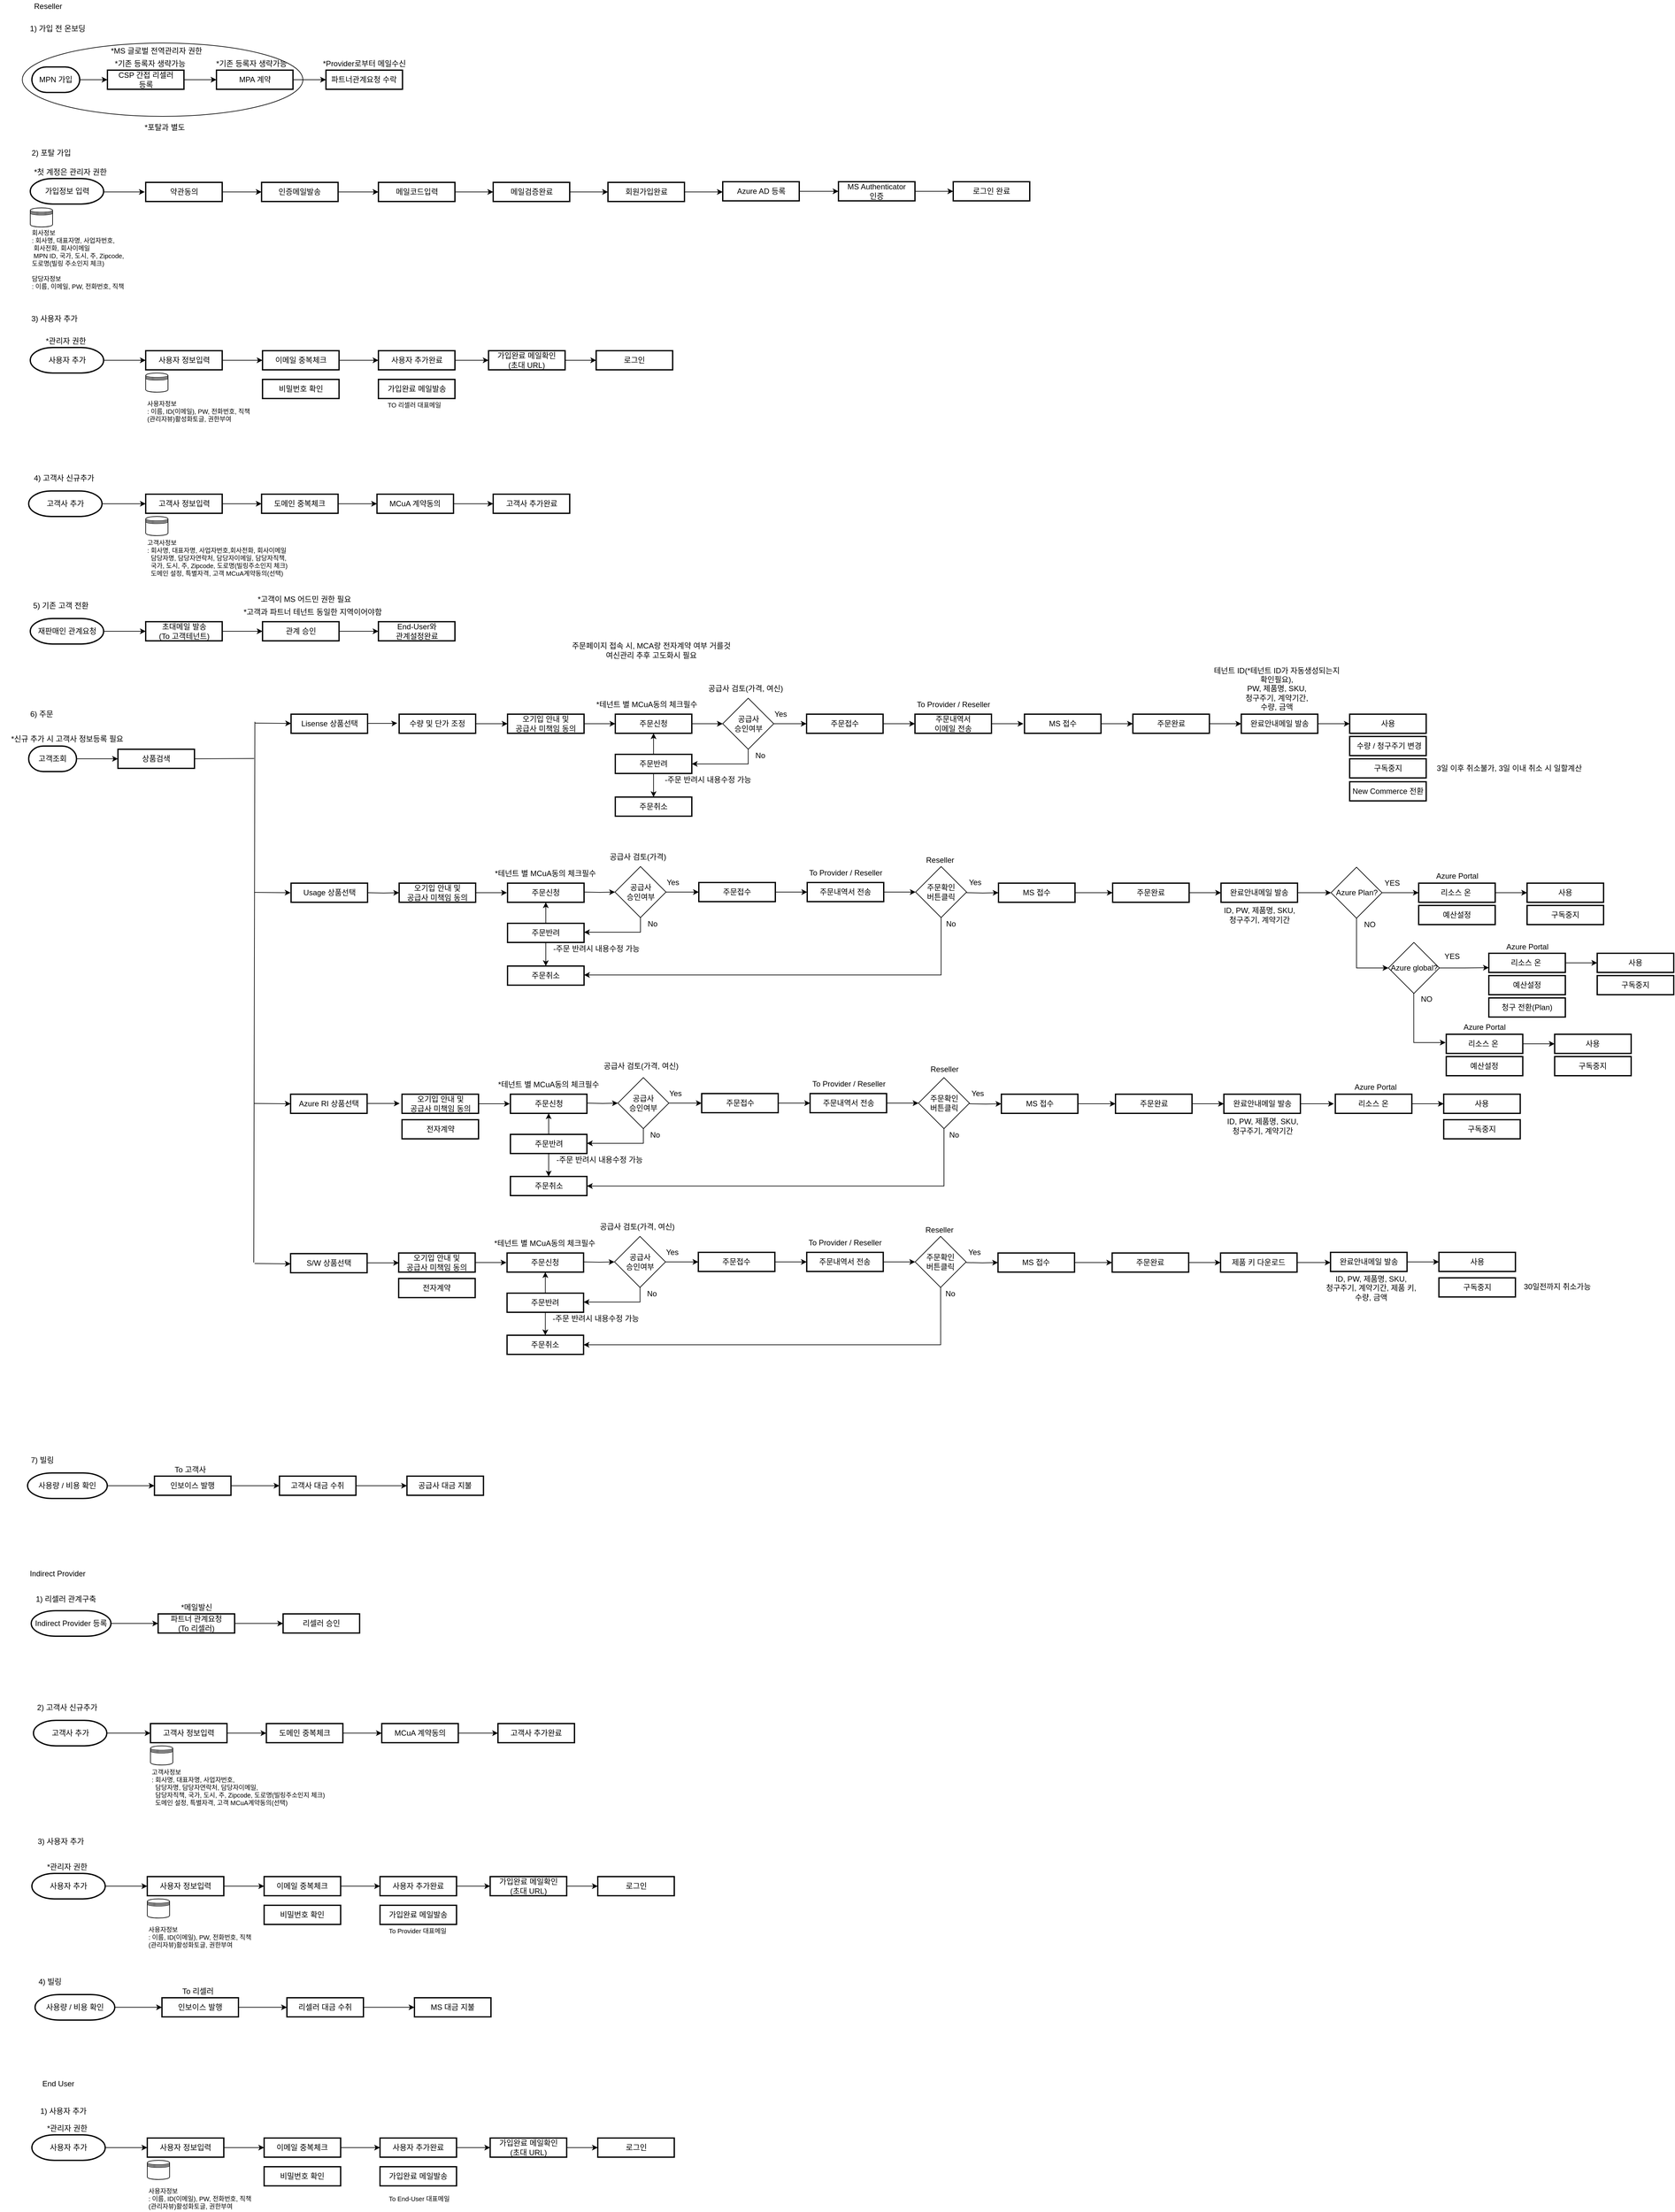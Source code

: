 <mxfile version="16.2.2" type="github">
  <diagram id="EBI2LygRZCxqeJW2eF5e" name="Page-1">
    <mxGraphModel dx="1865" dy="579" grid="1" gridSize="10" guides="1" tooltips="1" connect="1" arrows="1" fold="1" page="1" pageScale="1" pageWidth="827" pageHeight="1169" math="0" shadow="0">
      <root>
        <mxCell id="0" />
        <mxCell id="1" parent="0" />
        <mxCell id="jiECZz7fGckPXylajzZf-1" value="" style="ellipse;whiteSpace=wrap;html=1;" parent="1" vertex="1">
          <mxGeometry x="30" y="87.5" width="440" height="115" as="geometry" />
        </mxCell>
        <mxCell id="jZ0jSoJBSHUuLXD9sUMY-5" value="Reseller" style="text;html=1;resizable=0;autosize=1;align=center;verticalAlign=middle;points=[];fillColor=none;strokeColor=none;rounded=0;" parent="1" vertex="1">
          <mxGeometry x="40" y="20" width="60" height="20" as="geometry" />
        </mxCell>
        <mxCell id="jZ0jSoJBSHUuLXD9sUMY-8" value="6) 주문" style="text;html=1;resizable=0;autosize=1;align=center;verticalAlign=middle;points=[];fillColor=none;strokeColor=none;rounded=0;" parent="1" vertex="1">
          <mxGeometry x="35" y="1130" width="50" height="20" as="geometry" />
        </mxCell>
        <mxCell id="jZ0jSoJBSHUuLXD9sUMY-17" value="1) 가입 전 온보딩" style="text;html=1;resizable=0;autosize=1;align=center;verticalAlign=middle;points=[];fillColor=none;strokeColor=none;rounded=0;" parent="1" vertex="1">
          <mxGeometry x="30" y="55" width="110" height="20" as="geometry" />
        </mxCell>
        <mxCell id="jZ0jSoJBSHUuLXD9sUMY-18" value="7) 빌링" style="text;html=1;resizable=0;autosize=1;align=center;verticalAlign=middle;points=[];fillColor=none;strokeColor=none;rounded=0;" parent="1" vertex="1">
          <mxGeometry x="35.75" y="2300" width="50" height="20" as="geometry" />
        </mxCell>
        <mxCell id="yiiqBciscbfqafJrFP4t-1" style="edgeStyle=orthogonalEdgeStyle;rounded=0;orthogonalLoop=1;jettySize=auto;html=1;entryX=0;entryY=0.5;entryDx=0;entryDy=0;" parent="1" source="jZ0jSoJBSHUuLXD9sUMY-20" target="jZ0jSoJBSHUuLXD9sUMY-27" edge="1">
          <mxGeometry relative="1" as="geometry" />
        </mxCell>
        <mxCell id="jZ0jSoJBSHUuLXD9sUMY-20" value="MPN 가입" style="strokeWidth=2;html=1;shape=mxgraph.flowchart.terminator;whiteSpace=wrap;" parent="1" vertex="1">
          <mxGeometry x="45" y="125" width="75" height="40" as="geometry" />
        </mxCell>
        <mxCell id="jZ0jSoJBSHUuLXD9sUMY-31" style="edgeStyle=orthogonalEdgeStyle;rounded=0;orthogonalLoop=1;jettySize=auto;html=1;entryX=0;entryY=0.5;entryDx=0;entryDy=0;" parent="1" edge="1">
          <mxGeometry relative="1" as="geometry">
            <mxPoint x="222" y="321" as="targetPoint" />
            <mxPoint x="158.5" y="321" as="sourcePoint" />
          </mxGeometry>
        </mxCell>
        <mxCell id="jZ0jSoJBSHUuLXD9sUMY-22" value="*첫 계정은 관리자 권한" style="text;html=1;resizable=0;autosize=1;align=center;verticalAlign=middle;points=[];fillColor=none;strokeColor=none;rounded=0;" parent="1" vertex="1">
          <mxGeometry x="35" y="280" width="140" height="20" as="geometry" />
        </mxCell>
        <mxCell id="jZ0jSoJBSHUuLXD9sUMY-25" value="파트너관계요청 수락" style="whiteSpace=wrap;html=1;strokeWidth=2;" parent="1" vertex="1">
          <mxGeometry x="506.25" y="130" width="120" height="30" as="geometry" />
        </mxCell>
        <mxCell id="w1osnGguPHcnNslTpG4n-14" value="" style="edgeStyle=orthogonalEdgeStyle;rounded=0;orthogonalLoop=1;jettySize=auto;html=1;" parent="1" source="jZ0jSoJBSHUuLXD9sUMY-27" target="w1osnGguPHcnNslTpG4n-13" edge="1">
          <mxGeometry relative="1" as="geometry" />
        </mxCell>
        <mxCell id="jZ0jSoJBSHUuLXD9sUMY-27" value="CSP 간접 리셀러&lt;br&gt;등록" style="whiteSpace=wrap;html=1;strokeWidth=2;" parent="1" vertex="1">
          <mxGeometry x="163.5" y="130" width="120" height="30" as="geometry" />
        </mxCell>
        <mxCell id="yiiqBciscbfqafJrFP4t-42" style="edgeStyle=orthogonalEdgeStyle;rounded=0;orthogonalLoop=1;jettySize=auto;html=1;entryX=0;entryY=0.5;entryDx=0;entryDy=0;" parent="1" source="jZ0jSoJBSHUuLXD9sUMY-36" target="yiiqBciscbfqafJrFP4t-41" edge="1">
          <mxGeometry relative="1" as="geometry" />
        </mxCell>
        <mxCell id="jZ0jSoJBSHUuLXD9sUMY-36" value="고객사 정보입력" style="whiteSpace=wrap;html=1;strokeWidth=2;" parent="1" vertex="1">
          <mxGeometry x="223.5" y="795" width="120" height="30" as="geometry" />
        </mxCell>
        <mxCell id="Zp6rRj_maZluac3LyFAB-7" value="회사정보&lt;br&gt;: 회사명, 대표자명, 사업자번호, &lt;br&gt;&amp;nbsp;회사전화, 회사이메일&lt;br style=&quot;font-size: 10px&quot;&gt;&amp;nbsp;MPN ID, 국가, 도시, 주, Zipcode, &lt;br&gt;도로명(빌링 주소인지 체크)&lt;br style=&quot;font-size: 10px&quot;&gt;&lt;div style=&quot;font-size: 10px&quot;&gt;&lt;span style=&quot;font-size: 10px&quot;&gt;&lt;br&gt;&lt;/span&gt;&lt;/div&gt;&lt;div style=&quot;font-size: 10px&quot;&gt;&lt;span style=&quot;font-size: 10px&quot;&gt;담당자정보&lt;/span&gt;&lt;/div&gt;&lt;div style=&quot;font-size: 10px&quot;&gt;&lt;span style=&quot;font-size: 10px&quot;&gt;: 이름, 이메일, PW, 전화번호, 직책&lt;/span&gt;&lt;/div&gt;" style="text;html=1;resizable=0;autosize=1;align=left;verticalAlign=middle;points=[];fillColor=none;strokeColor=none;rounded=0;fontSize=10;" parent="1" vertex="1">
          <mxGeometry x="42.5" y="377" width="170" height="100" as="geometry" />
        </mxCell>
        <mxCell id="Zp6rRj_maZluac3LyFAB-8" value="" style="shape=datastore;whiteSpace=wrap;html=1;" parent="1" vertex="1">
          <mxGeometry x="42.5" y="346" width="35" height="30" as="geometry" />
        </mxCell>
        <mxCell id="Zp6rRj_maZluac3LyFAB-11" value="" style="shape=datastore;whiteSpace=wrap;html=1;" parent="1" vertex="1">
          <mxGeometry x="223.5" y="830" width="35" height="30" as="geometry" />
        </mxCell>
        <mxCell id="Zp6rRj_maZluac3LyFAB-12" value="&lt;span&gt;고객사정보&lt;/span&gt;&lt;br&gt;&lt;div style=&quot;font-size: 10px&quot;&gt;&lt;span style=&quot;font-size: 10px&quot;&gt;: 회사명, 대표자명, 사업자번호,회사전화, 회사이메일&lt;br&gt;&lt;/span&gt;&lt;/div&gt;&lt;div style=&quot;font-size: 10px&quot;&gt;&lt;span style=&quot;font-size: 10px&quot;&gt;&amp;nbsp; 담당자명, 담당자연락처, 담당자이메일,&amp;nbsp;&lt;/span&gt;&lt;span&gt;담당자직책,&amp;nbsp;&lt;/span&gt;&lt;/div&gt;&lt;div style=&quot;font-size: 10px&quot;&gt;&lt;span&gt;&amp;nbsp; 국가, 도시, 주, Zipcode, 도로명(빌링주소인지 체크)&lt;/span&gt;&lt;/div&gt;&lt;div style=&quot;font-size: 10px&quot;&gt;&lt;span style=&quot;font-size: 10px&quot;&gt;&amp;nbsp; 도메인 설정, &lt;span style=&quot;background-color: rgb(255 , 255 , 255)&quot;&gt;특별자격,&lt;/span&gt; 고객 MCuA계약동의(선택)&lt;/span&gt;&lt;/div&gt;" style="text;html=1;resizable=0;autosize=1;align=left;verticalAlign=middle;points=[];fillColor=none;strokeColor=none;rounded=0;fontSize=10;" parent="1" vertex="1">
          <mxGeometry x="223.5" y="860" width="250" height="70" as="geometry" />
        </mxCell>
        <mxCell id="Zp6rRj_maZluac3LyFAB-15" value="*MS 글로벌 전역관리자 권한" style="text;html=1;resizable=0;autosize=1;align=center;verticalAlign=middle;points=[];fillColor=none;strokeColor=none;rounded=0;" parent="1" vertex="1">
          <mxGeometry x="155" y="90" width="170" height="20" as="geometry" />
        </mxCell>
        <mxCell id="w1osnGguPHcnNslTpG4n-7" style="edgeStyle=orthogonalEdgeStyle;rounded=0;orthogonalLoop=1;jettySize=auto;html=1;entryX=0;entryY=0.5;entryDx=0;entryDy=0;" parent="1" source="MoLYa7cNz7H3YmrfVmoX-1" target="w1osnGguPHcnNslTpG4n-19" edge="1">
          <mxGeometry relative="1" as="geometry">
            <mxPoint x="170" y="1210" as="targetPoint" />
          </mxGeometry>
        </mxCell>
        <mxCell id="MoLYa7cNz7H3YmrfVmoX-1" value="고객조회" style="strokeWidth=2;html=1;shape=mxgraph.flowchart.terminator;whiteSpace=wrap;" parent="1" vertex="1">
          <mxGeometry x="40" y="1190" width="75" height="40" as="geometry" />
        </mxCell>
        <mxCell id="MoLYa7cNz7H3YmrfVmoX-6" value="Lisense 상품선택" style="whiteSpace=wrap;html=1;strokeWidth=2;" parent="1" vertex="1">
          <mxGeometry x="451.5" y="1140" width="120" height="30" as="geometry" />
        </mxCell>
        <mxCell id="MoLYa7cNz7H3YmrfVmoX-7" value="Usage 상품선택" style="whiteSpace=wrap;html=1;strokeWidth=2;" parent="1" vertex="1">
          <mxGeometry x="451.5" y="1405" width="120" height="30" as="geometry" />
        </mxCell>
        <mxCell id="MoLYa7cNz7H3YmrfVmoX-8" value="Azure RI 상품선택" style="whiteSpace=wrap;html=1;strokeWidth=2;" parent="1" vertex="1">
          <mxGeometry x="450.75" y="1736" width="120" height="30" as="geometry" />
        </mxCell>
        <mxCell id="MoLYa7cNz7H3YmrfVmoX-9" value="S/W 상품선택" style="whiteSpace=wrap;html=1;strokeWidth=2;" parent="1" vertex="1">
          <mxGeometry x="450.75" y="1986" width="120" height="30" as="geometry" />
        </mxCell>
        <mxCell id="MoLYa7cNz7H3YmrfVmoX-15" value="&amp;nbsp;수량 / 청구주기 변경" style="whiteSpace=wrap;html=1;strokeWidth=2;" parent="1" vertex="1">
          <mxGeometry x="2111.75" y="1175" width="120" height="30" as="geometry" />
        </mxCell>
        <mxCell id="MoLYa7cNz7H3YmrfVmoX-19" value="구독중지" style="whiteSpace=wrap;html=1;strokeWidth=2;" parent="1" vertex="1">
          <mxGeometry x="2111.75" y="1210" width="120" height="30" as="geometry" />
        </mxCell>
        <mxCell id="MoLYa7cNz7H3YmrfVmoX-20" value="사용" style="whiteSpace=wrap;html=1;strokeWidth=2;" parent="1" vertex="1">
          <mxGeometry x="2111.75" y="1140" width="120" height="30" as="geometry" />
        </mxCell>
        <mxCell id="MoLYa7cNz7H3YmrfVmoX-28" value="구독중지" style="whiteSpace=wrap;html=1;strokeWidth=2;" parent="1" vertex="1">
          <mxGeometry x="2390" y="1440" width="120" height="30" as="geometry" />
        </mxCell>
        <mxCell id="MoLYa7cNz7H3YmrfVmoX-29" value="예산설정" style="whiteSpace=wrap;html=1;strokeWidth=2;" parent="1" vertex="1">
          <mxGeometry x="2330" y="1550" width="120" height="30" as="geometry" />
        </mxCell>
        <mxCell id="MoLYa7cNz7H3YmrfVmoX-37" style="edgeStyle=orthogonalEdgeStyle;rounded=0;orthogonalLoop=1;jettySize=auto;html=1;entryX=0;entryY=0.5;entryDx=0;entryDy=0;" parent="1" source="MoLYa7cNz7H3YmrfVmoX-30" target="MoLYa7cNz7H3YmrfVmoX-36" edge="1">
          <mxGeometry relative="1" as="geometry" />
        </mxCell>
        <mxCell id="MoLYa7cNz7H3YmrfVmoX-30" value="리소스 온&amp;nbsp;" style="whiteSpace=wrap;html=1;strokeWidth=2;" parent="1" vertex="1">
          <mxGeometry x="2220" y="1405" width="120" height="30" as="geometry" />
        </mxCell>
        <mxCell id="MoLYa7cNz7H3YmrfVmoX-35" style="edgeStyle=orthogonalEdgeStyle;rounded=0;orthogonalLoop=1;jettySize=auto;html=1;entryX=0;entryY=0.5;entryDx=0;entryDy=0;" parent="1" source="MoLYa7cNz7H3YmrfVmoX-33" target="MoLYa7cNz7H3YmrfVmoX-30" edge="1">
          <mxGeometry relative="1" as="geometry" />
        </mxCell>
        <mxCell id="jiECZz7fGckPXylajzZf-226" style="edgeStyle=orthogonalEdgeStyle;rounded=0;orthogonalLoop=1;jettySize=auto;html=1;entryX=0;entryY=0.5;entryDx=0;entryDy=0;" parent="1" source="MoLYa7cNz7H3YmrfVmoX-33" target="jiECZz7fGckPXylajzZf-225" edge="1">
          <mxGeometry relative="1" as="geometry">
            <Array as="points">
              <mxPoint x="2123" y="1538" />
            </Array>
          </mxGeometry>
        </mxCell>
        <mxCell id="MoLYa7cNz7H3YmrfVmoX-33" value="Azure Plan?" style="rhombus;whiteSpace=wrap;html=1;" parent="1" vertex="1">
          <mxGeometry x="2082.5" y="1380" width="80" height="80" as="geometry" />
        </mxCell>
        <mxCell id="MoLYa7cNz7H3YmrfVmoX-36" value="사용" style="whiteSpace=wrap;html=1;strokeWidth=2;" parent="1" vertex="1">
          <mxGeometry x="2390" y="1405" width="120" height="30" as="geometry" />
        </mxCell>
        <mxCell id="MoLYa7cNz7H3YmrfVmoX-38" value="YES" style="text;html=1;resizable=0;autosize=1;align=center;verticalAlign=middle;points=[];fillColor=none;strokeColor=none;rounded=0;" parent="1" vertex="1">
          <mxGeometry x="2157.5" y="1395" width="40" height="20" as="geometry" />
        </mxCell>
        <mxCell id="MoLYa7cNz7H3YmrfVmoX-39" value="NO" style="text;html=1;resizable=0;autosize=1;align=center;verticalAlign=middle;points=[];fillColor=none;strokeColor=none;rounded=0;" parent="1" vertex="1">
          <mxGeometry x="2127.5" y="1460" width="30" height="20" as="geometry" />
        </mxCell>
        <mxCell id="MoLYa7cNz7H3YmrfVmoX-40" value="예산설정" style="whiteSpace=wrap;html=1;strokeWidth=2;" parent="1" vertex="1">
          <mxGeometry x="2220" y="1440" width="120" height="30" as="geometry" />
        </mxCell>
        <mxCell id="MoLYa7cNz7H3YmrfVmoX-47" value="" style="edgeStyle=orthogonalEdgeStyle;rounded=0;orthogonalLoop=1;jettySize=auto;html=1;" parent="1" source="MoLYa7cNz7H3YmrfVmoX-41" target="MoLYa7cNz7H3YmrfVmoX-45" edge="1">
          <mxGeometry relative="1" as="geometry" />
        </mxCell>
        <mxCell id="MoLYa7cNz7H3YmrfVmoX-41" value="리소스 온&amp;nbsp;" style="whiteSpace=wrap;html=1;strokeWidth=2;" parent="1" vertex="1">
          <mxGeometry x="2330" y="1515" width="120" height="30" as="geometry" />
        </mxCell>
        <mxCell id="MoLYa7cNz7H3YmrfVmoX-42" value="청구 전환(Plan)" style="whiteSpace=wrap;html=1;strokeWidth=2;" parent="1" vertex="1">
          <mxGeometry x="2330" y="1585" width="120" height="30" as="geometry" />
        </mxCell>
        <mxCell id="MoLYa7cNz7H3YmrfVmoX-44" value="구독중지" style="whiteSpace=wrap;html=1;strokeWidth=2;" parent="1" vertex="1">
          <mxGeometry x="2500" y="1550" width="120" height="30" as="geometry" />
        </mxCell>
        <mxCell id="MoLYa7cNz7H3YmrfVmoX-45" value="사용" style="whiteSpace=wrap;html=1;strokeWidth=2;" parent="1" vertex="1">
          <mxGeometry x="2500" y="1515" width="120" height="30" as="geometry" />
        </mxCell>
        <mxCell id="MoLYa7cNz7H3YmrfVmoX-51" value="" style="edgeStyle=orthogonalEdgeStyle;rounded=0;orthogonalLoop=1;jettySize=auto;html=1;" parent="1" source="MoLYa7cNz7H3YmrfVmoX-48" target="MoLYa7cNz7H3YmrfVmoX-49" edge="1">
          <mxGeometry relative="1" as="geometry" />
        </mxCell>
        <mxCell id="MoLYa7cNz7H3YmrfVmoX-48" value="리소스 온" style="whiteSpace=wrap;html=1;strokeWidth=2;" parent="1" vertex="1">
          <mxGeometry x="2089.25" y="1736" width="120" height="30" as="geometry" />
        </mxCell>
        <mxCell id="MoLYa7cNz7H3YmrfVmoX-49" value="사용" style="whiteSpace=wrap;html=1;strokeWidth=2;" parent="1" vertex="1">
          <mxGeometry x="2259.25" y="1736" width="120" height="30" as="geometry" />
        </mxCell>
        <mxCell id="MoLYa7cNz7H3YmrfVmoX-52" value="구독중지" style="whiteSpace=wrap;html=1;strokeWidth=2;" parent="1" vertex="1">
          <mxGeometry x="2251.75" y="2024" width="120" height="30" as="geometry" />
        </mxCell>
        <mxCell id="MoLYa7cNz7H3YmrfVmoX-53" value="사용" style="whiteSpace=wrap;html=1;strokeWidth=2;" parent="1" vertex="1">
          <mxGeometry x="2251.75" y="1984" width="120" height="30" as="geometry" />
        </mxCell>
        <mxCell id="MoLYa7cNz7H3YmrfVmoX-57" style="edgeStyle=orthogonalEdgeStyle;rounded=0;orthogonalLoop=1;jettySize=auto;html=1;entryX=0;entryY=0.5;entryDx=0;entryDy=0;" parent="1" source="MoLYa7cNz7H3YmrfVmoX-55" target="MoLYa7cNz7H3YmrfVmoX-53" edge="1">
          <mxGeometry relative="1" as="geometry" />
        </mxCell>
        <mxCell id="MoLYa7cNz7H3YmrfVmoX-55" value="완료안내메일 발송" style="whiteSpace=wrap;html=1;strokeWidth=2;" parent="1" vertex="1">
          <mxGeometry x="2081.75" y="1984" width="120" height="30" as="geometry" />
        </mxCell>
        <mxCell id="MoLYa7cNz7H3YmrfVmoX-62" style="edgeStyle=orthogonalEdgeStyle;rounded=0;orthogonalLoop=1;jettySize=auto;html=1;entryX=0;entryY=0.5;entryDx=0;entryDy=0;" parent="1" source="MoLYa7cNz7H3YmrfVmoX-60" target="MoLYa7cNz7H3YmrfVmoX-61" edge="1">
          <mxGeometry relative="1" as="geometry" />
        </mxCell>
        <mxCell id="MoLYa7cNz7H3YmrfVmoX-60" value="사용량 / 비용 확인" style="strokeWidth=2;html=1;shape=mxgraph.flowchart.terminator;whiteSpace=wrap;" parent="1" vertex="1">
          <mxGeometry x="38.25" y="2330" width="125" height="40" as="geometry" />
        </mxCell>
        <mxCell id="MoLYa7cNz7H3YmrfVmoX-64" style="edgeStyle=orthogonalEdgeStyle;rounded=0;orthogonalLoop=1;jettySize=auto;html=1;entryX=0;entryY=0.5;entryDx=0;entryDy=0;" parent="1" source="MoLYa7cNz7H3YmrfVmoX-61" target="MoLYa7cNz7H3YmrfVmoX-63" edge="1">
          <mxGeometry relative="1" as="geometry" />
        </mxCell>
        <mxCell id="MoLYa7cNz7H3YmrfVmoX-61" value="인보이스 발행" style="whiteSpace=wrap;html=1;strokeWidth=2;" parent="1" vertex="1">
          <mxGeometry x="237.25" y="2335" width="120" height="30" as="geometry" />
        </mxCell>
        <mxCell id="MoLYa7cNz7H3YmrfVmoX-66" style="edgeStyle=orthogonalEdgeStyle;rounded=0;orthogonalLoop=1;jettySize=auto;html=1;entryX=0;entryY=0.5;entryDx=0;entryDy=0;" parent="1" source="MoLYa7cNz7H3YmrfVmoX-63" target="MoLYa7cNz7H3YmrfVmoX-65" edge="1">
          <mxGeometry relative="1" as="geometry" />
        </mxCell>
        <mxCell id="MoLYa7cNz7H3YmrfVmoX-63" value="고객사 대금 수취" style="whiteSpace=wrap;html=1;strokeWidth=2;" parent="1" vertex="1">
          <mxGeometry x="433.25" y="2335" width="120" height="30" as="geometry" />
        </mxCell>
        <mxCell id="MoLYa7cNz7H3YmrfVmoX-65" value="공급사 대금 지불" style="whiteSpace=wrap;html=1;strokeWidth=2;" parent="1" vertex="1">
          <mxGeometry x="633.25" y="2335" width="120" height="30" as="geometry" />
        </mxCell>
        <mxCell id="w1osnGguPHcnNslTpG4n-10" value="*기존 등록자 생략가능" style="text;html=1;resizable=0;autosize=1;align=center;verticalAlign=middle;points=[];fillColor=none;strokeColor=none;rounded=0;" parent="1" vertex="1">
          <mxGeometry x="165" y="110" width="130" height="20" as="geometry" />
        </mxCell>
        <mxCell id="yiiqBciscbfqafJrFP4t-36" style="edgeStyle=orthogonalEdgeStyle;rounded=0;orthogonalLoop=1;jettySize=auto;html=1;entryX=0;entryY=0.5;entryDx=0;entryDy=0;" parent="1" source="w1osnGguPHcnNslTpG4n-13" target="jZ0jSoJBSHUuLXD9sUMY-25" edge="1">
          <mxGeometry relative="1" as="geometry" />
        </mxCell>
        <mxCell id="w1osnGguPHcnNslTpG4n-13" value="MPA 계약" style="whiteSpace=wrap;html=1;strokeWidth=2;" parent="1" vertex="1">
          <mxGeometry x="334.5" y="130" width="120" height="30" as="geometry" />
        </mxCell>
        <mxCell id="w1osnGguPHcnNslTpG4n-18" value="*기존 등록자 생략가능" style="text;html=1;resizable=0;autosize=1;align=center;verticalAlign=middle;points=[];fillColor=none;strokeColor=none;rounded=0;" parent="1" vertex="1">
          <mxGeometry x="323.5" y="110" width="130" height="20" as="geometry" />
        </mxCell>
        <mxCell id="w1osnGguPHcnNslTpG4n-19" value="상품검색" style="whiteSpace=wrap;html=1;strokeWidth=2;" parent="1" vertex="1">
          <mxGeometry x="180" y="1195" width="120" height="30" as="geometry" />
        </mxCell>
        <mxCell id="w1osnGguPHcnNslTpG4n-24" value="*신규 추가 시 고객사 정보등록 필요" style="text;html=1;resizable=0;autosize=1;align=center;verticalAlign=middle;points=[];fillColor=none;strokeColor=none;rounded=0;" parent="1" vertex="1">
          <mxGeometry x="-5" y="1169" width="210" height="20" as="geometry" />
        </mxCell>
        <mxCell id="w1osnGguPHcnNslTpG4n-26" value="*테넌트 별 MCuA동의 체크필수" style="text;html=1;resizable=0;autosize=1;align=center;verticalAlign=middle;points=[];fillColor=none;strokeColor=none;rounded=0;" parent="1" vertex="1">
          <mxGeometry x="918.5" y="1115" width="180" height="20" as="geometry" />
        </mxCell>
        <mxCell id="6FOCTZJuEtxlS3nvwUdA-1" value="구독중지" style="whiteSpace=wrap;html=1;strokeWidth=2;" parent="1" vertex="1">
          <mxGeometry x="2259.25" y="1776" width="120" height="30" as="geometry" />
        </mxCell>
        <mxCell id="yiiqBciscbfqafJrFP4t-2" value="2) 포탈 가입" style="text;html=1;resizable=0;autosize=1;align=center;verticalAlign=middle;points=[];fillColor=none;strokeColor=none;rounded=0;" parent="1" vertex="1">
          <mxGeometry x="35" y="250" width="80" height="20" as="geometry" />
        </mxCell>
        <mxCell id="yiiqBciscbfqafJrFP4t-6" style="edgeStyle=orthogonalEdgeStyle;rounded=0;orthogonalLoop=1;jettySize=auto;html=1;entryX=0;entryY=0.5;entryDx=0;entryDy=0;" parent="1" source="yiiqBciscbfqafJrFP4t-3" target="yiiqBciscbfqafJrFP4t-4" edge="1">
          <mxGeometry relative="1" as="geometry" />
        </mxCell>
        <mxCell id="yiiqBciscbfqafJrFP4t-3" value="약관동의" style="whiteSpace=wrap;html=1;strokeWidth=2;" parent="1" vertex="1">
          <mxGeometry x="223.5" y="306" width="120" height="30" as="geometry" />
        </mxCell>
        <mxCell id="yiiqBciscbfqafJrFP4t-8" style="edgeStyle=orthogonalEdgeStyle;rounded=0;orthogonalLoop=1;jettySize=auto;html=1;entryX=0;entryY=0.5;entryDx=0;entryDy=0;" parent="1" source="yiiqBciscbfqafJrFP4t-4" target="yiiqBciscbfqafJrFP4t-7" edge="1">
          <mxGeometry relative="1" as="geometry" />
        </mxCell>
        <mxCell id="yiiqBciscbfqafJrFP4t-4" value="인증메일발송" style="whiteSpace=wrap;html=1;strokeWidth=2;" parent="1" vertex="1">
          <mxGeometry x="405.25" y="306" width="120" height="30" as="geometry" />
        </mxCell>
        <mxCell id="_ZmIt5JVzIrqZUVVzqY8-2" style="edgeStyle=orthogonalEdgeStyle;rounded=0;orthogonalLoop=1;jettySize=auto;html=1;entryX=0;entryY=0.5;entryDx=0;entryDy=0;" parent="1" source="yiiqBciscbfqafJrFP4t-5" target="_ZmIt5JVzIrqZUVVzqY8-1" edge="1">
          <mxGeometry relative="1" as="geometry" />
        </mxCell>
        <mxCell id="yiiqBciscbfqafJrFP4t-5" value="Azure AD 등록" style="whiteSpace=wrap;html=1;strokeWidth=2;" parent="1" vertex="1">
          <mxGeometry x="1128.5" y="305" width="120" height="30" as="geometry" />
        </mxCell>
        <mxCell id="yiiqBciscbfqafJrFP4t-10" style="edgeStyle=orthogonalEdgeStyle;rounded=0;orthogonalLoop=1;jettySize=auto;html=1;entryX=0;entryY=0.5;entryDx=0;entryDy=0;" parent="1" source="yiiqBciscbfqafJrFP4t-7" target="yiiqBciscbfqafJrFP4t-9" edge="1">
          <mxGeometry relative="1" as="geometry" />
        </mxCell>
        <mxCell id="yiiqBciscbfqafJrFP4t-7" value="메일코드입력" style="whiteSpace=wrap;html=1;strokeWidth=2;" parent="1" vertex="1">
          <mxGeometry x="588.5" y="306" width="120" height="30" as="geometry" />
        </mxCell>
        <mxCell id="yiiqBciscbfqafJrFP4t-12" style="edgeStyle=orthogonalEdgeStyle;rounded=0;orthogonalLoop=1;jettySize=auto;html=1;entryX=0;entryY=0.5;entryDx=0;entryDy=0;" parent="1" source="yiiqBciscbfqafJrFP4t-9" target="yiiqBciscbfqafJrFP4t-11" edge="1">
          <mxGeometry relative="1" as="geometry" />
        </mxCell>
        <mxCell id="yiiqBciscbfqafJrFP4t-9" value="메일검증완료" style="whiteSpace=wrap;html=1;strokeWidth=2;" parent="1" vertex="1">
          <mxGeometry x="768.5" y="306" width="120" height="30" as="geometry" />
        </mxCell>
        <mxCell id="yiiqBciscbfqafJrFP4t-14" style="edgeStyle=orthogonalEdgeStyle;rounded=0;orthogonalLoop=1;jettySize=auto;html=1;entryX=0;entryY=0.5;entryDx=0;entryDy=0;" parent="1" source="yiiqBciscbfqafJrFP4t-11" edge="1">
          <mxGeometry relative="1" as="geometry">
            <mxPoint x="1128.5" y="321" as="targetPoint" />
          </mxGeometry>
        </mxCell>
        <mxCell id="yiiqBciscbfqafJrFP4t-11" value="회원가입완료" style="whiteSpace=wrap;html=1;strokeWidth=2;" parent="1" vertex="1">
          <mxGeometry x="948.5" y="306" width="120" height="30" as="geometry" />
        </mxCell>
        <mxCell id="yiiqBciscbfqafJrFP4t-15" value="가입정보 입력" style="strokeWidth=2;html=1;shape=mxgraph.flowchart.terminator;whiteSpace=wrap;" parent="1" vertex="1">
          <mxGeometry x="42.5" y="300" width="115" height="40" as="geometry" />
        </mxCell>
        <mxCell id="yiiqBciscbfqafJrFP4t-16" value="3) 사용자 추가" style="text;html=1;resizable=0;autosize=1;align=center;verticalAlign=middle;points=[];fillColor=none;strokeColor=none;rounded=0;" parent="1" vertex="1">
          <mxGeometry x="35" y="510" width="90" height="20" as="geometry" />
        </mxCell>
        <mxCell id="yiiqBciscbfqafJrFP4t-17" value="4) 고객사 신규추가" style="text;html=1;resizable=0;autosize=1;align=center;verticalAlign=middle;points=[];fillColor=none;strokeColor=none;rounded=0;" parent="1" vertex="1">
          <mxGeometry x="35" y="760" width="120" height="20" as="geometry" />
        </mxCell>
        <mxCell id="yiiqBciscbfqafJrFP4t-21" style="edgeStyle=orthogonalEdgeStyle;rounded=0;orthogonalLoop=1;jettySize=auto;html=1;entryX=0;entryY=0.5;entryDx=0;entryDy=0;" parent="1" source="yiiqBciscbfqafJrFP4t-18" target="yiiqBciscbfqafJrFP4t-20" edge="1">
          <mxGeometry relative="1" as="geometry" />
        </mxCell>
        <mxCell id="yiiqBciscbfqafJrFP4t-18" value="사용자 추가" style="strokeWidth=2;html=1;shape=mxgraph.flowchart.terminator;whiteSpace=wrap;" parent="1" vertex="1">
          <mxGeometry x="42.5" y="565" width="115" height="40" as="geometry" />
        </mxCell>
        <mxCell id="yiiqBciscbfqafJrFP4t-19" value="*관리자 권한" style="text;html=1;resizable=0;autosize=1;align=center;verticalAlign=middle;points=[];fillColor=none;strokeColor=none;rounded=0;" parent="1" vertex="1">
          <mxGeometry x="57.5" y="545" width="80" height="20" as="geometry" />
        </mxCell>
        <mxCell id="yiiqBciscbfqafJrFP4t-25" style="edgeStyle=orthogonalEdgeStyle;rounded=0;orthogonalLoop=1;jettySize=auto;html=1;entryX=0;entryY=0.5;entryDx=0;entryDy=0;" parent="1" source="yiiqBciscbfqafJrFP4t-20" target="yiiqBciscbfqafJrFP4t-24" edge="1">
          <mxGeometry relative="1" as="geometry" />
        </mxCell>
        <mxCell id="yiiqBciscbfqafJrFP4t-20" value="사용자 정보입력" style="whiteSpace=wrap;html=1;strokeWidth=2;" parent="1" vertex="1">
          <mxGeometry x="223.5" y="570" width="120" height="30" as="geometry" />
        </mxCell>
        <mxCell id="yiiqBciscbfqafJrFP4t-22" value="" style="shape=datastore;whiteSpace=wrap;html=1;" parent="1" vertex="1">
          <mxGeometry x="223.5" y="605" width="35" height="30" as="geometry" />
        </mxCell>
        <mxCell id="yiiqBciscbfqafJrFP4t-23" value="&lt;span&gt;사용자정보&lt;/span&gt;&lt;br&gt;&lt;div style=&quot;font-size: 10px&quot;&gt;&lt;span style=&quot;font-size: 10px&quot;&gt;: 이름, ID(이메일), PW, 전화번호, 직책&lt;/span&gt;&lt;/div&gt;&lt;div style=&quot;font-size: 10px&quot;&gt;&lt;span&gt;(관리자뷰)활성화토글, 권한부여&amp;nbsp;&lt;/span&gt;&lt;/div&gt;" style="text;html=1;resizable=0;autosize=1;align=left;verticalAlign=middle;points=[];fillColor=none;strokeColor=none;rounded=0;fontSize=10;" parent="1" vertex="1">
          <mxGeometry x="223.5" y="645" width="190" height="40" as="geometry" />
        </mxCell>
        <mxCell id="yiiqBciscbfqafJrFP4t-28" style="edgeStyle=orthogonalEdgeStyle;rounded=0;orthogonalLoop=1;jettySize=auto;html=1;entryX=0;entryY=0.5;entryDx=0;entryDy=0;" parent="1" source="yiiqBciscbfqafJrFP4t-24" target="yiiqBciscbfqafJrFP4t-27" edge="1">
          <mxGeometry relative="1" as="geometry" />
        </mxCell>
        <mxCell id="yiiqBciscbfqafJrFP4t-24" value="이메일 중복체크" style="whiteSpace=wrap;html=1;strokeWidth=2;" parent="1" vertex="1">
          <mxGeometry x="406.75" y="570" width="120" height="30" as="geometry" />
        </mxCell>
        <mxCell id="yiiqBciscbfqafJrFP4t-26" value="비밀번호 확인" style="whiteSpace=wrap;html=1;strokeWidth=2;" parent="1" vertex="1">
          <mxGeometry x="406.75" y="615" width="120" height="30" as="geometry" />
        </mxCell>
        <mxCell id="yiiqBciscbfqafJrFP4t-32" style="edgeStyle=orthogonalEdgeStyle;rounded=0;orthogonalLoop=1;jettySize=auto;html=1;entryX=0;entryY=0.5;entryDx=0;entryDy=0;" parent="1" source="yiiqBciscbfqafJrFP4t-27" target="yiiqBciscbfqafJrFP4t-31" edge="1">
          <mxGeometry relative="1" as="geometry" />
        </mxCell>
        <mxCell id="yiiqBciscbfqafJrFP4t-27" value="사용자 추가완료" style="whiteSpace=wrap;html=1;strokeWidth=2;" parent="1" vertex="1">
          <mxGeometry x="588.5" y="570" width="120" height="30" as="geometry" />
        </mxCell>
        <mxCell id="yiiqBciscbfqafJrFP4t-29" value="가입완료 메일발송" style="whiteSpace=wrap;html=1;strokeWidth=2;" parent="1" vertex="1">
          <mxGeometry x="588.5" y="615" width="120" height="30" as="geometry" />
        </mxCell>
        <mxCell id="yiiqBciscbfqafJrFP4t-34" style="edgeStyle=orthogonalEdgeStyle;rounded=0;orthogonalLoop=1;jettySize=auto;html=1;entryX=0;entryY=0.5;entryDx=0;entryDy=0;" parent="1" source="yiiqBciscbfqafJrFP4t-31" target="yiiqBciscbfqafJrFP4t-33" edge="1">
          <mxGeometry relative="1" as="geometry" />
        </mxCell>
        <mxCell id="yiiqBciscbfqafJrFP4t-31" value="가입완료 메일확인&lt;br&gt;(초대 URL)" style="whiteSpace=wrap;html=1;strokeWidth=2;" parent="1" vertex="1">
          <mxGeometry x="761.25" y="570" width="120" height="30" as="geometry" />
        </mxCell>
        <mxCell id="yiiqBciscbfqafJrFP4t-33" value="로그인" style="whiteSpace=wrap;html=1;strokeWidth=2;" parent="1" vertex="1">
          <mxGeometry x="930" y="570" width="120" height="30" as="geometry" />
        </mxCell>
        <mxCell id="yiiqBciscbfqafJrFP4t-40" style="edgeStyle=orthogonalEdgeStyle;rounded=0;orthogonalLoop=1;jettySize=auto;html=1;entryX=0;entryY=0.5;entryDx=0;entryDy=0;" parent="1" source="yiiqBciscbfqafJrFP4t-35" target="jZ0jSoJBSHUuLXD9sUMY-36" edge="1">
          <mxGeometry relative="1" as="geometry" />
        </mxCell>
        <mxCell id="yiiqBciscbfqafJrFP4t-35" value="고객사 추가" style="strokeWidth=2;html=1;shape=mxgraph.flowchart.terminator;whiteSpace=wrap;" parent="1" vertex="1">
          <mxGeometry x="40" y="790" width="115" height="40" as="geometry" />
        </mxCell>
        <mxCell id="yiiqBciscbfqafJrFP4t-44" style="edgeStyle=orthogonalEdgeStyle;rounded=0;orthogonalLoop=1;jettySize=auto;html=1;entryX=0;entryY=0.5;entryDx=0;entryDy=0;" parent="1" source="yiiqBciscbfqafJrFP4t-41" target="yiiqBciscbfqafJrFP4t-43" edge="1">
          <mxGeometry relative="1" as="geometry" />
        </mxCell>
        <mxCell id="yiiqBciscbfqafJrFP4t-41" value="도메인 중복체크" style="whiteSpace=wrap;html=1;strokeWidth=2;" parent="1" vertex="1">
          <mxGeometry x="405.25" y="795" width="120" height="30" as="geometry" />
        </mxCell>
        <mxCell id="yiiqBciscbfqafJrFP4t-46" style="edgeStyle=orthogonalEdgeStyle;rounded=0;orthogonalLoop=1;jettySize=auto;html=1;entryX=0;entryY=0.5;entryDx=0;entryDy=0;" parent="1" source="yiiqBciscbfqafJrFP4t-43" target="yiiqBciscbfqafJrFP4t-45" edge="1">
          <mxGeometry relative="1" as="geometry" />
        </mxCell>
        <mxCell id="yiiqBciscbfqafJrFP4t-43" value="MCuA 계약동의" style="whiteSpace=wrap;html=1;strokeWidth=2;" parent="1" vertex="1">
          <mxGeometry x="586.25" y="795" width="120" height="30" as="geometry" />
        </mxCell>
        <mxCell id="yiiqBciscbfqafJrFP4t-45" value="고객사 추가완료" style="whiteSpace=wrap;html=1;strokeWidth=2;" parent="1" vertex="1">
          <mxGeometry x="768.5" y="795" width="120" height="30" as="geometry" />
        </mxCell>
        <mxCell id="x6lxZDlceFVpdXFvNisg-1" value="5) 기존 고객 전환" style="text;html=1;resizable=0;autosize=1;align=center;verticalAlign=middle;points=[];fillColor=none;strokeColor=none;rounded=0;" parent="1" vertex="1">
          <mxGeometry x="35" y="960" width="110" height="20" as="geometry" />
        </mxCell>
        <mxCell id="x6lxZDlceFVpdXFvNisg-4" style="edgeStyle=orthogonalEdgeStyle;rounded=0;orthogonalLoop=1;jettySize=auto;html=1;entryX=0;entryY=0.5;entryDx=0;entryDy=0;" parent="1" source="x6lxZDlceFVpdXFvNisg-2" target="x6lxZDlceFVpdXFvNisg-3" edge="1">
          <mxGeometry relative="1" as="geometry" />
        </mxCell>
        <mxCell id="x6lxZDlceFVpdXFvNisg-2" value="재판매인 관계요청" style="strokeWidth=2;html=1;shape=mxgraph.flowchart.terminator;whiteSpace=wrap;" parent="1" vertex="1">
          <mxGeometry x="42.5" y="990" width="115" height="40" as="geometry" />
        </mxCell>
        <mxCell id="x6lxZDlceFVpdXFvNisg-7" style="edgeStyle=orthogonalEdgeStyle;rounded=0;orthogonalLoop=1;jettySize=auto;html=1;entryX=0;entryY=0.5;entryDx=0;entryDy=0;" parent="1" source="x6lxZDlceFVpdXFvNisg-3" target="x6lxZDlceFVpdXFvNisg-5" edge="1">
          <mxGeometry relative="1" as="geometry" />
        </mxCell>
        <mxCell id="x6lxZDlceFVpdXFvNisg-3" value="초대메일 발송&lt;br&gt;(To 고객테넌트)" style="whiteSpace=wrap;html=1;strokeWidth=2;" parent="1" vertex="1">
          <mxGeometry x="223.5" y="995" width="120" height="30" as="geometry" />
        </mxCell>
        <mxCell id="x6lxZDlceFVpdXFvNisg-9" style="edgeStyle=orthogonalEdgeStyle;rounded=0;orthogonalLoop=1;jettySize=auto;html=1;entryX=0;entryY=0.5;entryDx=0;entryDy=0;" parent="1" source="x6lxZDlceFVpdXFvNisg-5" target="x6lxZDlceFVpdXFvNisg-8" edge="1">
          <mxGeometry relative="1" as="geometry" />
        </mxCell>
        <mxCell id="x6lxZDlceFVpdXFvNisg-5" value="관계 승인" style="whiteSpace=wrap;html=1;strokeWidth=2;" parent="1" vertex="1">
          <mxGeometry x="406.75" y="995" width="120" height="30" as="geometry" />
        </mxCell>
        <mxCell id="x6lxZDlceFVpdXFvNisg-6" value="*고객이 MS 어드민 권한 필요" style="text;html=1;resizable=0;autosize=1;align=center;verticalAlign=middle;points=[];fillColor=none;strokeColor=none;rounded=0;" parent="1" vertex="1">
          <mxGeometry x="386.75" y="950" width="170" height="20" as="geometry" />
        </mxCell>
        <mxCell id="x6lxZDlceFVpdXFvNisg-8" value="End-User와&lt;br&gt;관계설정완료" style="whiteSpace=wrap;html=1;strokeWidth=2;" parent="1" vertex="1">
          <mxGeometry x="588.5" y="995" width="120" height="30" as="geometry" />
        </mxCell>
        <mxCell id="x6lxZDlceFVpdXFvNisg-10" value="*고객과 파트너 테넌트 동일한 지역이어야함" style="text;html=1;resizable=0;autosize=1;align=center;verticalAlign=middle;points=[];fillColor=none;strokeColor=none;rounded=0;" parent="1" vertex="1">
          <mxGeometry x="360" y="970" width="250" height="20" as="geometry" />
        </mxCell>
        <mxCell id="xGOP9Eh6eVyP-2dt73vl-1" value="Indirect Provider" style="text;html=1;resizable=0;autosize=1;align=center;verticalAlign=middle;points=[];fillColor=none;strokeColor=none;rounded=0;" parent="1" vertex="1">
          <mxGeometry x="35" y="2478" width="100" height="20" as="geometry" />
        </mxCell>
        <mxCell id="xGOP9Eh6eVyP-2dt73vl-12" style="edgeStyle=orthogonalEdgeStyle;rounded=0;orthogonalLoop=1;jettySize=auto;html=1;entryX=0;entryY=0.5;entryDx=0;entryDy=0;" parent="1" source="xGOP9Eh6eVyP-2dt73vl-3" target="xGOP9Eh6eVyP-2dt73vl-4" edge="1">
          <mxGeometry relative="1" as="geometry" />
        </mxCell>
        <mxCell id="xGOP9Eh6eVyP-2dt73vl-3" value="Indirect Provider 등록" style="strokeWidth=2;html=1;shape=mxgraph.flowchart.terminator;whiteSpace=wrap;" parent="1" vertex="1">
          <mxGeometry x="44" y="2546" width="125" height="40" as="geometry" />
        </mxCell>
        <mxCell id="xGOP9Eh6eVyP-2dt73vl-13" style="edgeStyle=orthogonalEdgeStyle;rounded=0;orthogonalLoop=1;jettySize=auto;html=1;" parent="1" source="xGOP9Eh6eVyP-2dt73vl-4" target="xGOP9Eh6eVyP-2dt73vl-5" edge="1">
          <mxGeometry relative="1" as="geometry" />
        </mxCell>
        <mxCell id="xGOP9Eh6eVyP-2dt73vl-4" value="파트너 관계요청&lt;br&gt;(To 리셀러)" style="whiteSpace=wrap;html=1;strokeWidth=2;" parent="1" vertex="1">
          <mxGeometry x="243" y="2551" width="120" height="30" as="geometry" />
        </mxCell>
        <mxCell id="xGOP9Eh6eVyP-2dt73vl-5" value="리셀러 승인" style="whiteSpace=wrap;html=1;strokeWidth=2;" parent="1" vertex="1">
          <mxGeometry x="439" y="2551" width="120" height="30" as="geometry" />
        </mxCell>
        <mxCell id="xGOP9Eh6eVyP-2dt73vl-6" value="*Provider로부터 메일수신" style="text;html=1;resizable=0;autosize=1;align=center;verticalAlign=middle;points=[];fillColor=none;strokeColor=none;rounded=0;" parent="1" vertex="1">
          <mxGeometry x="491.25" y="110" width="150" height="20" as="geometry" />
        </mxCell>
        <mxCell id="xGOP9Eh6eVyP-2dt73vl-7" value="*메일발신" style="text;html=1;resizable=0;autosize=1;align=center;verticalAlign=middle;points=[];fillColor=none;strokeColor=none;rounded=0;" parent="1" vertex="1">
          <mxGeometry x="268" y="2531" width="70" height="20" as="geometry" />
        </mxCell>
        <mxCell id="xGOP9Eh6eVyP-2dt73vl-15" value="1) 리셀러 관계구축" style="text;html=1;resizable=0;autosize=1;align=center;verticalAlign=middle;points=[];fillColor=none;strokeColor=none;rounded=0;" parent="1" vertex="1">
          <mxGeometry x="37.5" y="2518" width="120" height="20" as="geometry" />
        </mxCell>
        <mxCell id="xGOP9Eh6eVyP-2dt73vl-16" value="2) 고객사 신규추가" style="text;html=1;resizable=0;autosize=1;align=center;verticalAlign=middle;points=[];fillColor=none;strokeColor=none;rounded=0;" parent="1" vertex="1">
          <mxGeometry x="40" y="2688" width="120" height="20" as="geometry" />
        </mxCell>
        <mxCell id="5rJymScOoRONWZvCWUrG-1" value="To 고객사" style="text;html=1;resizable=0;autosize=1;align=center;verticalAlign=middle;points=[];fillColor=none;strokeColor=none;rounded=0;" parent="1" vertex="1">
          <mxGeometry x="257.75" y="2315" width="70" height="20" as="geometry" />
        </mxCell>
        <mxCell id="5rJymScOoRONWZvCWUrG-2" value="End User" style="text;html=1;resizable=0;autosize=1;align=center;verticalAlign=middle;points=[];fillColor=none;strokeColor=none;rounded=0;" parent="1" vertex="1">
          <mxGeometry x="51.25" y="3278" width="70" height="20" as="geometry" />
        </mxCell>
        <mxCell id="FI80l3QKtq1fP2HwdgS9-1" value="4) 빌링" style="text;html=1;resizable=0;autosize=1;align=center;verticalAlign=middle;points=[];fillColor=none;strokeColor=none;rounded=0;" parent="1" vertex="1">
          <mxGeometry x="47.5" y="3118" width="50" height="20" as="geometry" />
        </mxCell>
        <mxCell id="FI80l3QKtq1fP2HwdgS9-2" style="edgeStyle=orthogonalEdgeStyle;rounded=0;orthogonalLoop=1;jettySize=auto;html=1;entryX=0;entryY=0.5;entryDx=0;entryDy=0;" parent="1" source="FI80l3QKtq1fP2HwdgS9-3" target="FI80l3QKtq1fP2HwdgS9-5" edge="1">
          <mxGeometry relative="1" as="geometry" />
        </mxCell>
        <mxCell id="FI80l3QKtq1fP2HwdgS9-3" value="사용량 / 비용 확인" style="strokeWidth=2;html=1;shape=mxgraph.flowchart.terminator;whiteSpace=wrap;" parent="1" vertex="1">
          <mxGeometry x="50" y="3148" width="125" height="40" as="geometry" />
        </mxCell>
        <mxCell id="FI80l3QKtq1fP2HwdgS9-4" style="edgeStyle=orthogonalEdgeStyle;rounded=0;orthogonalLoop=1;jettySize=auto;html=1;entryX=0;entryY=0.5;entryDx=0;entryDy=0;" parent="1" source="FI80l3QKtq1fP2HwdgS9-5" target="FI80l3QKtq1fP2HwdgS9-7" edge="1">
          <mxGeometry relative="1" as="geometry" />
        </mxCell>
        <mxCell id="FI80l3QKtq1fP2HwdgS9-5" value="인보이스 발행" style="whiteSpace=wrap;html=1;strokeWidth=2;" parent="1" vertex="1">
          <mxGeometry x="249" y="3153" width="120" height="30" as="geometry" />
        </mxCell>
        <mxCell id="FI80l3QKtq1fP2HwdgS9-6" style="edgeStyle=orthogonalEdgeStyle;rounded=0;orthogonalLoop=1;jettySize=auto;html=1;entryX=0;entryY=0.5;entryDx=0;entryDy=0;" parent="1" source="FI80l3QKtq1fP2HwdgS9-7" target="FI80l3QKtq1fP2HwdgS9-8" edge="1">
          <mxGeometry relative="1" as="geometry" />
        </mxCell>
        <mxCell id="FI80l3QKtq1fP2HwdgS9-7" value="리셀러 대금 수취" style="whiteSpace=wrap;html=1;strokeWidth=2;" parent="1" vertex="1">
          <mxGeometry x="445" y="3153" width="120" height="30" as="geometry" />
        </mxCell>
        <mxCell id="FI80l3QKtq1fP2HwdgS9-8" value="MS 대금 지불" style="whiteSpace=wrap;html=1;strokeWidth=2;" parent="1" vertex="1">
          <mxGeometry x="645" y="3153" width="120" height="30" as="geometry" />
        </mxCell>
        <mxCell id="FI80l3QKtq1fP2HwdgS9-9" value="To 리셀러" style="text;html=1;resizable=0;autosize=1;align=center;verticalAlign=middle;points=[];fillColor=none;strokeColor=none;rounded=0;" parent="1" vertex="1">
          <mxGeometry x="269.5" y="3133" width="70" height="20" as="geometry" />
        </mxCell>
        <mxCell id="_ZmIt5JVzIrqZUVVzqY8-4" style="edgeStyle=orthogonalEdgeStyle;rounded=0;orthogonalLoop=1;jettySize=auto;html=1;entryX=0;entryY=0.5;entryDx=0;entryDy=0;" parent="1" source="_ZmIt5JVzIrqZUVVzqY8-1" target="_ZmIt5JVzIrqZUVVzqY8-3" edge="1">
          <mxGeometry relative="1" as="geometry" />
        </mxCell>
        <mxCell id="_ZmIt5JVzIrqZUVVzqY8-1" value="MS Authenticator&lt;br&gt;인증" style="whiteSpace=wrap;html=1;strokeWidth=2;" parent="1" vertex="1">
          <mxGeometry x="1310" y="305" width="120" height="30" as="geometry" />
        </mxCell>
        <mxCell id="_ZmIt5JVzIrqZUVVzqY8-3" value="로그인 완료" style="whiteSpace=wrap;html=1;strokeWidth=2;" parent="1" vertex="1">
          <mxGeometry x="1490" y="305" width="120" height="30" as="geometry" />
        </mxCell>
        <mxCell id="_ZmIt5JVzIrqZUVVzqY8-5" style="edgeStyle=orthogonalEdgeStyle;rounded=0;orthogonalLoop=1;jettySize=auto;html=1;entryX=0;entryY=0.5;entryDx=0;entryDy=0;" parent="1" source="_ZmIt5JVzIrqZUVVzqY8-6" target="_ZmIt5JVzIrqZUVVzqY8-9" edge="1">
          <mxGeometry relative="1" as="geometry" />
        </mxCell>
        <mxCell id="_ZmIt5JVzIrqZUVVzqY8-6" value="사용자 추가" style="strokeWidth=2;html=1;shape=mxgraph.flowchart.terminator;whiteSpace=wrap;" parent="1" vertex="1">
          <mxGeometry x="45" y="3368" width="115" height="40" as="geometry" />
        </mxCell>
        <mxCell id="_ZmIt5JVzIrqZUVVzqY8-7" value="*관리자 권한" style="text;html=1;resizable=0;autosize=1;align=center;verticalAlign=middle;points=[];fillColor=none;strokeColor=none;rounded=0;" parent="1" vertex="1">
          <mxGeometry x="60" y="3348" width="80" height="20" as="geometry" />
        </mxCell>
        <mxCell id="_ZmIt5JVzIrqZUVVzqY8-8" style="edgeStyle=orthogonalEdgeStyle;rounded=0;orthogonalLoop=1;jettySize=auto;html=1;entryX=0;entryY=0.5;entryDx=0;entryDy=0;" parent="1" source="_ZmIt5JVzIrqZUVVzqY8-9" target="_ZmIt5JVzIrqZUVVzqY8-13" edge="1">
          <mxGeometry relative="1" as="geometry" />
        </mxCell>
        <mxCell id="_ZmIt5JVzIrqZUVVzqY8-9" value="사용자 정보입력" style="whiteSpace=wrap;html=1;strokeWidth=2;" parent="1" vertex="1">
          <mxGeometry x="226" y="3373" width="120" height="30" as="geometry" />
        </mxCell>
        <mxCell id="_ZmIt5JVzIrqZUVVzqY8-10" value="" style="shape=datastore;whiteSpace=wrap;html=1;" parent="1" vertex="1">
          <mxGeometry x="226" y="3408" width="35" height="30" as="geometry" />
        </mxCell>
        <mxCell id="_ZmIt5JVzIrqZUVVzqY8-11" value="&lt;span&gt;사용자정보&lt;/span&gt;&lt;br&gt;&lt;div style=&quot;font-size: 10px&quot;&gt;&lt;span style=&quot;font-size: 10px&quot;&gt;: 이름, ID(이메일), PW, 전화번호, 직책&lt;/span&gt;&lt;/div&gt;&lt;div style=&quot;font-size: 10px&quot;&gt;&lt;span&gt;(관리자뷰)활성화토글, 권한부여&amp;nbsp;&lt;/span&gt;&lt;/div&gt;" style="text;html=1;resizable=0;autosize=1;align=left;verticalAlign=middle;points=[];fillColor=none;strokeColor=none;rounded=0;fontSize=10;" parent="1" vertex="1">
          <mxGeometry x="226" y="3448" width="190" height="40" as="geometry" />
        </mxCell>
        <mxCell id="_ZmIt5JVzIrqZUVVzqY8-12" style="edgeStyle=orthogonalEdgeStyle;rounded=0;orthogonalLoop=1;jettySize=auto;html=1;entryX=0;entryY=0.5;entryDx=0;entryDy=0;" parent="1" source="_ZmIt5JVzIrqZUVVzqY8-13" target="_ZmIt5JVzIrqZUVVzqY8-16" edge="1">
          <mxGeometry relative="1" as="geometry" />
        </mxCell>
        <mxCell id="_ZmIt5JVzIrqZUVVzqY8-13" value="이메일 중복체크" style="whiteSpace=wrap;html=1;strokeWidth=2;" parent="1" vertex="1">
          <mxGeometry x="409.25" y="3373" width="120" height="30" as="geometry" />
        </mxCell>
        <mxCell id="_ZmIt5JVzIrqZUVVzqY8-14" value="비밀번호 확인" style="whiteSpace=wrap;html=1;strokeWidth=2;" parent="1" vertex="1">
          <mxGeometry x="409.25" y="3418" width="120" height="30" as="geometry" />
        </mxCell>
        <mxCell id="_ZmIt5JVzIrqZUVVzqY8-15" style="edgeStyle=orthogonalEdgeStyle;rounded=0;orthogonalLoop=1;jettySize=auto;html=1;entryX=0;entryY=0.5;entryDx=0;entryDy=0;" parent="1" source="_ZmIt5JVzIrqZUVVzqY8-16" target="_ZmIt5JVzIrqZUVVzqY8-19" edge="1">
          <mxGeometry relative="1" as="geometry" />
        </mxCell>
        <mxCell id="_ZmIt5JVzIrqZUVVzqY8-16" value="사용자 추가완료" style="whiteSpace=wrap;html=1;strokeWidth=2;" parent="1" vertex="1">
          <mxGeometry x="591" y="3373" width="120" height="30" as="geometry" />
        </mxCell>
        <mxCell id="_ZmIt5JVzIrqZUVVzqY8-17" value="가입완료 메일발송" style="whiteSpace=wrap;html=1;strokeWidth=2;" parent="1" vertex="1">
          <mxGeometry x="591" y="3418" width="120" height="30" as="geometry" />
        </mxCell>
        <mxCell id="_ZmIt5JVzIrqZUVVzqY8-18" style="edgeStyle=orthogonalEdgeStyle;rounded=0;orthogonalLoop=1;jettySize=auto;html=1;entryX=0;entryY=0.5;entryDx=0;entryDy=0;" parent="1" source="_ZmIt5JVzIrqZUVVzqY8-19" target="_ZmIt5JVzIrqZUVVzqY8-20" edge="1">
          <mxGeometry relative="1" as="geometry" />
        </mxCell>
        <mxCell id="_ZmIt5JVzIrqZUVVzqY8-19" value="가입완료 메일확인&lt;br&gt;(초대 URL)" style="whiteSpace=wrap;html=1;strokeWidth=2;" parent="1" vertex="1">
          <mxGeometry x="763.75" y="3373" width="120" height="30" as="geometry" />
        </mxCell>
        <mxCell id="_ZmIt5JVzIrqZUVVzqY8-20" value="로그인" style="whiteSpace=wrap;html=1;strokeWidth=2;" parent="1" vertex="1">
          <mxGeometry x="932.5" y="3373" width="120" height="30" as="geometry" />
        </mxCell>
        <mxCell id="_ZmIt5JVzIrqZUVVzqY8-21" value="1) 사용자 추가" style="text;html=1;resizable=0;autosize=1;align=center;verticalAlign=middle;points=[];fillColor=none;strokeColor=none;rounded=0;" parent="1" vertex="1">
          <mxGeometry x="48.75" y="3321" width="90" height="20" as="geometry" />
        </mxCell>
        <mxCell id="bMdnd7Ke1l1wz5ZGlFLW-1" value="3) 사용자 추가" style="text;html=1;resizable=0;autosize=1;align=center;verticalAlign=middle;points=[];fillColor=none;strokeColor=none;rounded=0;" parent="1" vertex="1">
          <mxGeometry x="45" y="2898" width="90" height="20" as="geometry" />
        </mxCell>
        <mxCell id="bMdnd7Ke1l1wz5ZGlFLW-2" style="edgeStyle=orthogonalEdgeStyle;rounded=0;orthogonalLoop=1;jettySize=auto;html=1;entryX=0;entryY=0.5;entryDx=0;entryDy=0;" parent="1" source="bMdnd7Ke1l1wz5ZGlFLW-3" target="bMdnd7Ke1l1wz5ZGlFLW-9" edge="1">
          <mxGeometry relative="1" as="geometry" />
        </mxCell>
        <mxCell id="bMdnd7Ke1l1wz5ZGlFLW-3" value="고객사 정보입력" style="whiteSpace=wrap;html=1;strokeWidth=2;" parent="1" vertex="1">
          <mxGeometry x="231" y="2723" width="120" height="30" as="geometry" />
        </mxCell>
        <mxCell id="bMdnd7Ke1l1wz5ZGlFLW-4" value="" style="shape=datastore;whiteSpace=wrap;html=1;" parent="1" vertex="1">
          <mxGeometry x="231" y="2758" width="35" height="30" as="geometry" />
        </mxCell>
        <mxCell id="bMdnd7Ke1l1wz5ZGlFLW-5" value="&lt;span&gt;고객사정보&lt;/span&gt;&lt;br&gt;&lt;div style=&quot;font-size: 10px&quot;&gt;&lt;span style=&quot;font-size: 10px&quot;&gt;: 회사명, 대표자명, 사업자번호,&lt;br&gt;&lt;/span&gt;&lt;/div&gt;&lt;div style=&quot;font-size: 10px&quot;&gt;&lt;span style=&quot;font-size: 10px&quot;&gt;&amp;nbsp; 담당자명, 담당자연락처, 담당자이메일,&lt;/span&gt;&lt;/div&gt;&lt;div style=&quot;font-size: 10px&quot;&gt;&lt;span style=&quot;font-size: 10px&quot;&gt;&amp;nbsp; 담당자직책,&amp;nbsp;&lt;/span&gt;&lt;span&gt;국가, 도시, 주, Zipcode, 도로명(빌링주소인지 체크)&lt;/span&gt;&lt;/div&gt;&lt;div style=&quot;font-size: 10px&quot;&gt;&lt;span style=&quot;font-size: 10px&quot;&gt;&amp;nbsp; 도메인 설정, 특별자격, 고객 MCuA계약동의(선택)&lt;/span&gt;&lt;/div&gt;" style="text;html=1;resizable=0;autosize=1;align=left;verticalAlign=middle;points=[];fillColor=none;strokeColor=none;rounded=0;fontSize=10;" parent="1" vertex="1">
          <mxGeometry x="231" y="2788" width="300" height="70" as="geometry" />
        </mxCell>
        <mxCell id="bMdnd7Ke1l1wz5ZGlFLW-6" style="edgeStyle=orthogonalEdgeStyle;rounded=0;orthogonalLoop=1;jettySize=auto;html=1;entryX=0;entryY=0.5;entryDx=0;entryDy=0;" parent="1" source="bMdnd7Ke1l1wz5ZGlFLW-7" target="bMdnd7Ke1l1wz5ZGlFLW-3" edge="1">
          <mxGeometry relative="1" as="geometry" />
        </mxCell>
        <mxCell id="bMdnd7Ke1l1wz5ZGlFLW-7" value="고객사 추가" style="strokeWidth=2;html=1;shape=mxgraph.flowchart.terminator;whiteSpace=wrap;" parent="1" vertex="1">
          <mxGeometry x="47.5" y="2718" width="115" height="40" as="geometry" />
        </mxCell>
        <mxCell id="bMdnd7Ke1l1wz5ZGlFLW-8" style="edgeStyle=orthogonalEdgeStyle;rounded=0;orthogonalLoop=1;jettySize=auto;html=1;entryX=0;entryY=0.5;entryDx=0;entryDy=0;" parent="1" source="bMdnd7Ke1l1wz5ZGlFLW-9" target="bMdnd7Ke1l1wz5ZGlFLW-11" edge="1">
          <mxGeometry relative="1" as="geometry" />
        </mxCell>
        <mxCell id="bMdnd7Ke1l1wz5ZGlFLW-9" value="도메인 중복체크" style="whiteSpace=wrap;html=1;strokeWidth=2;" parent="1" vertex="1">
          <mxGeometry x="412.75" y="2723" width="120" height="30" as="geometry" />
        </mxCell>
        <mxCell id="bMdnd7Ke1l1wz5ZGlFLW-10" style="edgeStyle=orthogonalEdgeStyle;rounded=0;orthogonalLoop=1;jettySize=auto;html=1;entryX=0;entryY=0.5;entryDx=0;entryDy=0;" parent="1" source="bMdnd7Ke1l1wz5ZGlFLW-11" target="bMdnd7Ke1l1wz5ZGlFLW-12" edge="1">
          <mxGeometry relative="1" as="geometry" />
        </mxCell>
        <mxCell id="bMdnd7Ke1l1wz5ZGlFLW-11" value="MCuA 계약동의" style="whiteSpace=wrap;html=1;strokeWidth=2;" parent="1" vertex="1">
          <mxGeometry x="593.75" y="2723" width="120" height="30" as="geometry" />
        </mxCell>
        <mxCell id="bMdnd7Ke1l1wz5ZGlFLW-12" value="고객사 추가완료" style="whiteSpace=wrap;html=1;strokeWidth=2;" parent="1" vertex="1">
          <mxGeometry x="776" y="2723" width="120" height="30" as="geometry" />
        </mxCell>
        <mxCell id="bMdnd7Ke1l1wz5ZGlFLW-13" style="edgeStyle=orthogonalEdgeStyle;rounded=0;orthogonalLoop=1;jettySize=auto;html=1;entryX=0;entryY=0.5;entryDx=0;entryDy=0;" parent="1" source="bMdnd7Ke1l1wz5ZGlFLW-14" target="bMdnd7Ke1l1wz5ZGlFLW-17" edge="1">
          <mxGeometry relative="1" as="geometry" />
        </mxCell>
        <mxCell id="bMdnd7Ke1l1wz5ZGlFLW-14" value="사용자 추가" style="strokeWidth=2;html=1;shape=mxgraph.flowchart.terminator;whiteSpace=wrap;" parent="1" vertex="1">
          <mxGeometry x="45" y="2958" width="115" height="40" as="geometry" />
        </mxCell>
        <mxCell id="bMdnd7Ke1l1wz5ZGlFLW-15" value="*관리자 권한" style="text;html=1;resizable=0;autosize=1;align=center;verticalAlign=middle;points=[];fillColor=none;strokeColor=none;rounded=0;" parent="1" vertex="1">
          <mxGeometry x="60" y="2938" width="80" height="20" as="geometry" />
        </mxCell>
        <mxCell id="bMdnd7Ke1l1wz5ZGlFLW-16" style="edgeStyle=orthogonalEdgeStyle;rounded=0;orthogonalLoop=1;jettySize=auto;html=1;entryX=0;entryY=0.5;entryDx=0;entryDy=0;" parent="1" source="bMdnd7Ke1l1wz5ZGlFLW-17" target="bMdnd7Ke1l1wz5ZGlFLW-21" edge="1">
          <mxGeometry relative="1" as="geometry" />
        </mxCell>
        <mxCell id="bMdnd7Ke1l1wz5ZGlFLW-17" value="사용자 정보입력" style="whiteSpace=wrap;html=1;strokeWidth=2;" parent="1" vertex="1">
          <mxGeometry x="226" y="2963" width="120" height="30" as="geometry" />
        </mxCell>
        <mxCell id="bMdnd7Ke1l1wz5ZGlFLW-18" value="" style="shape=datastore;whiteSpace=wrap;html=1;" parent="1" vertex="1">
          <mxGeometry x="226" y="2998" width="35" height="30" as="geometry" />
        </mxCell>
        <mxCell id="bMdnd7Ke1l1wz5ZGlFLW-19" value="&lt;span&gt;사용자정보&lt;/span&gt;&lt;br&gt;&lt;div style=&quot;font-size: 10px&quot;&gt;&lt;span style=&quot;font-size: 10px&quot;&gt;: 이름, ID(이메일), PW, 전화번호, 직책&lt;/span&gt;&lt;/div&gt;&lt;div style=&quot;font-size: 10px&quot;&gt;&lt;span&gt;(관리자뷰)활성화토글, 권한부여&amp;nbsp;&lt;/span&gt;&lt;/div&gt;" style="text;html=1;resizable=0;autosize=1;align=left;verticalAlign=middle;points=[];fillColor=none;strokeColor=none;rounded=0;fontSize=10;" parent="1" vertex="1">
          <mxGeometry x="226" y="3038" width="190" height="40" as="geometry" />
        </mxCell>
        <mxCell id="bMdnd7Ke1l1wz5ZGlFLW-20" style="edgeStyle=orthogonalEdgeStyle;rounded=0;orthogonalLoop=1;jettySize=auto;html=1;entryX=0;entryY=0.5;entryDx=0;entryDy=0;" parent="1" source="bMdnd7Ke1l1wz5ZGlFLW-21" target="bMdnd7Ke1l1wz5ZGlFLW-24" edge="1">
          <mxGeometry relative="1" as="geometry" />
        </mxCell>
        <mxCell id="bMdnd7Ke1l1wz5ZGlFLW-21" value="이메일 중복체크" style="whiteSpace=wrap;html=1;strokeWidth=2;" parent="1" vertex="1">
          <mxGeometry x="409.25" y="2963" width="120" height="30" as="geometry" />
        </mxCell>
        <mxCell id="bMdnd7Ke1l1wz5ZGlFLW-22" value="비밀번호 확인" style="whiteSpace=wrap;html=1;strokeWidth=2;" parent="1" vertex="1">
          <mxGeometry x="409.25" y="3008" width="120" height="30" as="geometry" />
        </mxCell>
        <mxCell id="bMdnd7Ke1l1wz5ZGlFLW-23" style="edgeStyle=orthogonalEdgeStyle;rounded=0;orthogonalLoop=1;jettySize=auto;html=1;entryX=0;entryY=0.5;entryDx=0;entryDy=0;" parent="1" source="bMdnd7Ke1l1wz5ZGlFLW-24" target="bMdnd7Ke1l1wz5ZGlFLW-27" edge="1">
          <mxGeometry relative="1" as="geometry" />
        </mxCell>
        <mxCell id="bMdnd7Ke1l1wz5ZGlFLW-24" value="사용자 추가완료" style="whiteSpace=wrap;html=1;strokeWidth=2;" parent="1" vertex="1">
          <mxGeometry x="591" y="2963" width="120" height="30" as="geometry" />
        </mxCell>
        <mxCell id="bMdnd7Ke1l1wz5ZGlFLW-25" value="가입완료 메일발송" style="whiteSpace=wrap;html=1;strokeWidth=2;" parent="1" vertex="1">
          <mxGeometry x="591" y="3008" width="120" height="30" as="geometry" />
        </mxCell>
        <mxCell id="bMdnd7Ke1l1wz5ZGlFLW-26" style="edgeStyle=orthogonalEdgeStyle;rounded=0;orthogonalLoop=1;jettySize=auto;html=1;entryX=0;entryY=0.5;entryDx=0;entryDy=0;" parent="1" source="bMdnd7Ke1l1wz5ZGlFLW-27" target="bMdnd7Ke1l1wz5ZGlFLW-28" edge="1">
          <mxGeometry relative="1" as="geometry" />
        </mxCell>
        <mxCell id="bMdnd7Ke1l1wz5ZGlFLW-27" value="가입완료 메일확인&lt;br&gt;(초대 URL)" style="whiteSpace=wrap;html=1;strokeWidth=2;" parent="1" vertex="1">
          <mxGeometry x="763.75" y="2963" width="120" height="30" as="geometry" />
        </mxCell>
        <mxCell id="bMdnd7Ke1l1wz5ZGlFLW-28" value="로그인" style="whiteSpace=wrap;html=1;strokeWidth=2;" parent="1" vertex="1">
          <mxGeometry x="932.5" y="2963" width="120" height="30" as="geometry" />
        </mxCell>
        <mxCell id="bMdnd7Ke1l1wz5ZGlFLW-29" value="TO 리셀러 대표메일" style="text;html=1;resizable=0;autosize=1;align=left;verticalAlign=middle;points=[];fillColor=none;strokeColor=none;rounded=0;fontSize=10;" parent="1" vertex="1">
          <mxGeometry x="601.25" y="645" width="110" height="20" as="geometry" />
        </mxCell>
        <mxCell id="bMdnd7Ke1l1wz5ZGlFLW-30" value="To Provider 대표메일" style="text;html=1;resizable=0;autosize=1;align=left;verticalAlign=middle;points=[];fillColor=none;strokeColor=none;rounded=0;fontSize=10;" parent="1" vertex="1">
          <mxGeometry x="602.5" y="3038" width="110" height="20" as="geometry" />
        </mxCell>
        <mxCell id="bMdnd7Ke1l1wz5ZGlFLW-31" value="To End-User 대표메일" style="text;html=1;resizable=0;autosize=1;align=left;verticalAlign=middle;points=[];fillColor=none;strokeColor=none;rounded=0;fontSize=10;" parent="1" vertex="1">
          <mxGeometry x="602.5" y="3458" width="110" height="20" as="geometry" />
        </mxCell>
        <mxCell id="jiECZz7fGckPXylajzZf-2" value="*포탈과 별도" style="text;html=1;resizable=0;autosize=1;align=center;verticalAlign=middle;points=[];fillColor=none;strokeColor=none;rounded=0;" parent="1" vertex="1">
          <mxGeometry x="212.5" y="210" width="80" height="20" as="geometry" />
        </mxCell>
        <mxCell id="jiECZz7fGckPXylajzZf-5" value="" style="endArrow=none;html=1;rounded=0;" parent="1" edge="1">
          <mxGeometry width="50" height="50" relative="1" as="geometry">
            <mxPoint x="300" y="1210" as="sourcePoint" />
            <mxPoint x="393.5" y="1209.5" as="targetPoint" />
          </mxGeometry>
        </mxCell>
        <mxCell id="jiECZz7fGckPXylajzZf-6" value="" style="endArrow=none;html=1;rounded=0;" parent="1" edge="1">
          <mxGeometry width="50" height="50" relative="1" as="geometry">
            <mxPoint x="394.75" y="1152" as="sourcePoint" />
            <mxPoint x="393" y="2000" as="targetPoint" />
          </mxGeometry>
        </mxCell>
        <mxCell id="jiECZz7fGckPXylajzZf-7" value="" style="endArrow=classic;html=1;rounded=0;" parent="1" edge="1">
          <mxGeometry width="50" height="50" relative="1" as="geometry">
            <mxPoint x="394.75" y="1154" as="sourcePoint" />
            <mxPoint x="451.5" y="1154.5" as="targetPoint" />
          </mxGeometry>
        </mxCell>
        <mxCell id="jiECZz7fGckPXylajzZf-8" value="" style="endArrow=classic;html=1;rounded=0;" parent="1" edge="1">
          <mxGeometry width="50" height="50" relative="1" as="geometry">
            <mxPoint x="393.88" y="1419.5" as="sourcePoint" />
            <mxPoint x="450.63" y="1420" as="targetPoint" />
          </mxGeometry>
        </mxCell>
        <mxCell id="jiECZz7fGckPXylajzZf-9" value="" style="endArrow=classic;html=1;rounded=0;entryX=0;entryY=0.5;entryDx=0;entryDy=0;" parent="1" target="MoLYa7cNz7H3YmrfVmoX-8" edge="1">
          <mxGeometry width="50" height="50" relative="1" as="geometry">
            <mxPoint x="394.0" y="1750.5" as="sourcePoint" />
            <mxPoint x="451" y="1751" as="targetPoint" />
          </mxGeometry>
        </mxCell>
        <mxCell id="jiECZz7fGckPXylajzZf-10" value="" style="endArrow=classic;html=1;rounded=0;" parent="1" edge="1">
          <mxGeometry width="50" height="50" relative="1" as="geometry">
            <mxPoint x="394.25" y="2001.5" as="sourcePoint" />
            <mxPoint x="450.75" y="2002" as="targetPoint" />
          </mxGeometry>
        </mxCell>
        <mxCell id="jiECZz7fGckPXylajzZf-11" style="edgeStyle=orthogonalEdgeStyle;rounded=0;orthogonalLoop=1;jettySize=auto;html=1;" parent="1" edge="1">
          <mxGeometry relative="1" as="geometry">
            <mxPoint x="571.5" y="1153.5" as="sourcePoint" />
            <mxPoint x="618" y="1154" as="targetPoint" />
            <Array as="points">
              <mxPoint x="611.5" y="1154.5" />
              <mxPoint x="611.5" y="1154.5" />
            </Array>
          </mxGeometry>
        </mxCell>
        <mxCell id="jiECZz7fGckPXylajzZf-14" style="edgeStyle=orthogonalEdgeStyle;rounded=0;orthogonalLoop=1;jettySize=auto;html=1;entryX=0;entryY=0.5;entryDx=0;entryDy=0;" parent="1" source="jiECZz7fGckPXylajzZf-12" target="jiECZz7fGckPXylajzZf-13" edge="1">
          <mxGeometry relative="1" as="geometry" />
        </mxCell>
        <mxCell id="jiECZz7fGckPXylajzZf-12" value="수량 및 단가 조정" style="whiteSpace=wrap;html=1;strokeWidth=2;" parent="1" vertex="1">
          <mxGeometry x="621" y="1140" width="120" height="30" as="geometry" />
        </mxCell>
        <mxCell id="jiECZz7fGckPXylajzZf-16" style="edgeStyle=orthogonalEdgeStyle;rounded=0;orthogonalLoop=1;jettySize=auto;html=1;entryX=0;entryY=0.5;entryDx=0;entryDy=0;" parent="1" source="jiECZz7fGckPXylajzZf-13" target="jiECZz7fGckPXylajzZf-15" edge="1">
          <mxGeometry relative="1" as="geometry" />
        </mxCell>
        <mxCell id="jiECZz7fGckPXylajzZf-13" value="오기입 안내 및&lt;br&gt;공급사 미책임 동의" style="whiteSpace=wrap;html=1;strokeWidth=2;" parent="1" vertex="1">
          <mxGeometry x="791" y="1140" width="120" height="30" as="geometry" />
        </mxCell>
        <mxCell id="jiECZz7fGckPXylajzZf-19" style="edgeStyle=orthogonalEdgeStyle;rounded=0;orthogonalLoop=1;jettySize=auto;html=1;entryX=0;entryY=0.5;entryDx=0;entryDy=0;" parent="1" source="jiECZz7fGckPXylajzZf-15" target="jiECZz7fGckPXylajzZf-18" edge="1">
          <mxGeometry relative="1" as="geometry" />
        </mxCell>
        <mxCell id="jiECZz7fGckPXylajzZf-15" value="주문신청" style="whiteSpace=wrap;html=1;strokeWidth=2;" parent="1" vertex="1">
          <mxGeometry x="960" y="1140" width="120" height="30" as="geometry" />
        </mxCell>
        <mxCell id="jiECZz7fGckPXylajzZf-20" style="edgeStyle=orthogonalEdgeStyle;rounded=0;orthogonalLoop=1;jettySize=auto;html=1;" parent="1" source="jiECZz7fGckPXylajzZf-18" edge="1">
          <mxGeometry relative="1" as="geometry">
            <mxPoint x="1080" y="1218" as="targetPoint" />
            <Array as="points">
              <mxPoint x="1169" y="1218" />
              <mxPoint x="1130" y="1218" />
            </Array>
          </mxGeometry>
        </mxCell>
        <mxCell id="jiECZz7fGckPXylajzZf-28" style="edgeStyle=orthogonalEdgeStyle;rounded=0;orthogonalLoop=1;jettySize=auto;html=1;entryX=0;entryY=0.5;entryDx=0;entryDy=0;" parent="1" source="jiECZz7fGckPXylajzZf-18" target="jiECZz7fGckPXylajzZf-27" edge="1">
          <mxGeometry relative="1" as="geometry" />
        </mxCell>
        <mxCell id="jiECZz7fGckPXylajzZf-18" value="공급사&lt;br&gt;승인여부" style="rhombus;whiteSpace=wrap;html=1;" parent="1" vertex="1">
          <mxGeometry x="1128.5" y="1115" width="80" height="80" as="geometry" />
        </mxCell>
        <mxCell id="jiECZz7fGckPXylajzZf-22" style="edgeStyle=orthogonalEdgeStyle;rounded=0;orthogonalLoop=1;jettySize=auto;html=1;entryX=0.5;entryY=1;entryDx=0;entryDy=0;" parent="1" source="jiECZz7fGckPXylajzZf-21" target="jiECZz7fGckPXylajzZf-15" edge="1">
          <mxGeometry relative="1" as="geometry" />
        </mxCell>
        <mxCell id="jiECZz7fGckPXylajzZf-53" style="edgeStyle=orthogonalEdgeStyle;rounded=0;orthogonalLoop=1;jettySize=auto;html=1;entryX=0.5;entryY=0;entryDx=0;entryDy=0;" parent="1" source="jiECZz7fGckPXylajzZf-21" target="jiECZz7fGckPXylajzZf-52" edge="1">
          <mxGeometry relative="1" as="geometry" />
        </mxCell>
        <mxCell id="jiECZz7fGckPXylajzZf-21" value="주문반려" style="whiteSpace=wrap;html=1;strokeWidth=2;" parent="1" vertex="1">
          <mxGeometry x="960" y="1203" width="120" height="30" as="geometry" />
        </mxCell>
        <mxCell id="jiECZz7fGckPXylajzZf-23" value="No" style="text;html=1;resizable=0;autosize=1;align=center;verticalAlign=middle;points=[];fillColor=none;strokeColor=none;rounded=0;" parent="1" vertex="1">
          <mxGeometry x="1171.5" y="1195" width="30" height="20" as="geometry" />
        </mxCell>
        <mxCell id="jiECZz7fGckPXylajzZf-24" value="공급사 검토(가격, 여신)" style="text;html=1;resizable=0;autosize=1;align=center;verticalAlign=middle;points=[];fillColor=none;strokeColor=none;rounded=0;" parent="1" vertex="1">
          <mxGeometry x="1093.5" y="1090" width="140" height="20" as="geometry" />
        </mxCell>
        <mxCell id="jiECZz7fGckPXylajzZf-47" style="edgeStyle=orthogonalEdgeStyle;rounded=0;orthogonalLoop=1;jettySize=auto;html=1;entryX=0;entryY=0.5;entryDx=0;entryDy=0;" parent="1" source="jiECZz7fGckPXylajzZf-27" target="jiECZz7fGckPXylajzZf-33" edge="1">
          <mxGeometry relative="1" as="geometry" />
        </mxCell>
        <mxCell id="jiECZz7fGckPXylajzZf-27" value="주문접수" style="whiteSpace=wrap;html=1;strokeWidth=2;" parent="1" vertex="1">
          <mxGeometry x="1260" y="1140" width="120" height="30" as="geometry" />
        </mxCell>
        <mxCell id="jiECZz7fGckPXylajzZf-30" value="Yes" style="text;html=1;resizable=0;autosize=1;align=center;verticalAlign=middle;points=[];fillColor=none;strokeColor=none;rounded=0;" parent="1" vertex="1">
          <mxGeometry x="1203.5" y="1130" width="30" height="20" as="geometry" />
        </mxCell>
        <mxCell id="jiECZz7fGckPXylajzZf-31" value="-주문 반려시 내용수정 가능" style="text;html=1;resizable=0;autosize=1;align=center;verticalAlign=middle;points=[];fillColor=none;strokeColor=none;rounded=0;" parent="1" vertex="1">
          <mxGeometry x="1025" y="1233" width="160" height="20" as="geometry" />
        </mxCell>
        <mxCell id="jiECZz7fGckPXylajzZf-49" style="edgeStyle=orthogonalEdgeStyle;rounded=0;orthogonalLoop=1;jettySize=auto;html=1;entryX=0;entryY=0.5;entryDx=0;entryDy=0;" parent="1" source="jiECZz7fGckPXylajzZf-33" edge="1">
          <mxGeometry relative="1" as="geometry">
            <mxPoint x="1600" y="1155" as="targetPoint" />
          </mxGeometry>
        </mxCell>
        <mxCell id="jiECZz7fGckPXylajzZf-33" value="주문내역서 &lt;br&gt;이메일 전송" style="whiteSpace=wrap;html=1;strokeWidth=2;" parent="1" vertex="1">
          <mxGeometry x="1430" y="1140" width="120" height="30" as="geometry" />
        </mxCell>
        <mxCell id="jiECZz7fGckPXylajzZf-37" style="edgeStyle=orthogonalEdgeStyle;rounded=0;orthogonalLoop=1;jettySize=auto;html=1;entryX=0;entryY=0.5;entryDx=0;entryDy=0;" parent="1" source="jiECZz7fGckPXylajzZf-34" target="jiECZz7fGckPXylajzZf-36" edge="1">
          <mxGeometry relative="1" as="geometry" />
        </mxCell>
        <mxCell id="jiECZz7fGckPXylajzZf-34" value="MS 접수" style="whiteSpace=wrap;html=1;strokeWidth=2;" parent="1" vertex="1">
          <mxGeometry x="1601.75" y="1140" width="120" height="30" as="geometry" />
        </mxCell>
        <mxCell id="jiECZz7fGckPXylajzZf-57" style="edgeStyle=orthogonalEdgeStyle;rounded=0;orthogonalLoop=1;jettySize=auto;html=1;entryX=0;entryY=0.5;entryDx=0;entryDy=0;" parent="1" source="jiECZz7fGckPXylajzZf-36" target="jiECZz7fGckPXylajzZf-56" edge="1">
          <mxGeometry relative="1" as="geometry" />
        </mxCell>
        <mxCell id="jiECZz7fGckPXylajzZf-36" value="주문완료" style="whiteSpace=wrap;html=1;strokeWidth=2;" parent="1" vertex="1">
          <mxGeometry x="1771.75" y="1140" width="120" height="30" as="geometry" />
        </mxCell>
        <mxCell id="jiECZz7fGckPXylajzZf-39" style="edgeStyle=orthogonalEdgeStyle;rounded=0;orthogonalLoop=1;jettySize=auto;html=1;entryX=0;entryY=0.5;entryDx=0;entryDy=0;" parent="1" target="jiECZz7fGckPXylajzZf-40" edge="1">
          <mxGeometry relative="1" as="geometry">
            <mxPoint x="571" y="1420" as="sourcePoint" />
          </mxGeometry>
        </mxCell>
        <mxCell id="jiECZz7fGckPXylajzZf-43" style="edgeStyle=orthogonalEdgeStyle;rounded=0;orthogonalLoop=1;jettySize=auto;html=1;" parent="1" source="jiECZz7fGckPXylajzZf-40" edge="1">
          <mxGeometry relative="1" as="geometry">
            <mxPoint x="790" y="1420" as="targetPoint" />
          </mxGeometry>
        </mxCell>
        <mxCell id="jiECZz7fGckPXylajzZf-40" value="오기입 안내 및&lt;br&gt;공급사 미책임 동의" style="whiteSpace=wrap;html=1;strokeWidth=2;" parent="1" vertex="1">
          <mxGeometry x="621" y="1405" width="120" height="30" as="geometry" />
        </mxCell>
        <mxCell id="jiECZz7fGckPXylajzZf-42" value="주문신청" style="whiteSpace=wrap;html=1;strokeWidth=2;" parent="1" vertex="1">
          <mxGeometry x="791" y="1405" width="120" height="30" as="geometry" />
        </mxCell>
        <mxCell id="jiECZz7fGckPXylajzZf-102" style="edgeStyle=orthogonalEdgeStyle;rounded=0;orthogonalLoop=1;jettySize=auto;html=1;entryX=0;entryY=0.5;entryDx=0;entryDy=0;" parent="1" source="jiECZz7fGckPXylajzZf-44" target="jiECZz7fGckPXylajzZf-100" edge="1">
          <mxGeometry relative="1" as="geometry" />
        </mxCell>
        <mxCell id="jiECZz7fGckPXylajzZf-44" value="주문완료" style="whiteSpace=wrap;html=1;strokeWidth=2;" parent="1" vertex="1">
          <mxGeometry x="1740" y="1405" width="120" height="30" as="geometry" />
        </mxCell>
        <mxCell id="jiECZz7fGckPXylajzZf-52" value="주문취소" style="whiteSpace=wrap;html=1;strokeWidth=2;" parent="1" vertex="1">
          <mxGeometry x="960" y="1270" width="120" height="30" as="geometry" />
        </mxCell>
        <mxCell id="jiECZz7fGckPXylajzZf-58" style="edgeStyle=orthogonalEdgeStyle;rounded=0;orthogonalLoop=1;jettySize=auto;html=1;entryX=0;entryY=0.5;entryDx=0;entryDy=0;" parent="1" source="jiECZz7fGckPXylajzZf-56" target="MoLYa7cNz7H3YmrfVmoX-20" edge="1">
          <mxGeometry relative="1" as="geometry" />
        </mxCell>
        <mxCell id="jiECZz7fGckPXylajzZf-56" value="완료안내메일 발송" style="whiteSpace=wrap;html=1;strokeWidth=2;" parent="1" vertex="1">
          <mxGeometry x="1941.75" y="1140" width="120" height="30" as="geometry" />
        </mxCell>
        <mxCell id="jiECZz7fGckPXylajzZf-65" value="테넌트 ID(*테넌트 ID가 자동생성되는지 &lt;br&gt;확인필요), &lt;br&gt;PW, 제품명, SKU, &lt;br&gt;청구주기, 계약기간, &lt;br&gt;수량, 금액" style="text;html=1;resizable=0;autosize=1;align=center;verticalAlign=middle;points=[];fillColor=none;strokeColor=none;rounded=0;" parent="1" vertex="1">
          <mxGeometry x="1881.75" y="1060" width="230" height="80" as="geometry" />
        </mxCell>
        <mxCell id="jiECZz7fGckPXylajzZf-66" value="To Provider / Reseller" style="text;html=1;resizable=0;autosize=1;align=center;verticalAlign=middle;points=[];fillColor=none;strokeColor=none;rounded=0;" parent="1" vertex="1">
          <mxGeometry x="1425" y="1115" width="130" height="20" as="geometry" />
        </mxCell>
        <mxCell id="jiECZz7fGckPXylajzZf-68" value="*테넌트 별 MCuA동의 체크필수" style="text;html=1;resizable=0;autosize=1;align=center;verticalAlign=middle;points=[];fillColor=none;strokeColor=none;rounded=0;" parent="1" vertex="1">
          <mxGeometry x="760" y="1380" width="180" height="20" as="geometry" />
        </mxCell>
        <mxCell id="jiECZz7fGckPXylajzZf-71" style="edgeStyle=orthogonalEdgeStyle;rounded=0;orthogonalLoop=1;jettySize=auto;html=1;entryX=0.5;entryY=1;entryDx=0;entryDy=0;" parent="1" source="jiECZz7fGckPXylajzZf-73" edge="1">
          <mxGeometry relative="1" as="geometry">
            <mxPoint x="851" y="1435" as="targetPoint" />
          </mxGeometry>
        </mxCell>
        <mxCell id="jiECZz7fGckPXylajzZf-72" style="edgeStyle=orthogonalEdgeStyle;rounded=0;orthogonalLoop=1;jettySize=auto;html=1;entryX=0.5;entryY=0;entryDx=0;entryDy=0;" parent="1" source="jiECZz7fGckPXylajzZf-73" target="jiECZz7fGckPXylajzZf-74" edge="1">
          <mxGeometry relative="1" as="geometry" />
        </mxCell>
        <mxCell id="jiECZz7fGckPXylajzZf-73" value="주문반려" style="whiteSpace=wrap;html=1;strokeWidth=2;" parent="1" vertex="1">
          <mxGeometry x="791" y="1468" width="120" height="30" as="geometry" />
        </mxCell>
        <mxCell id="jiECZz7fGckPXylajzZf-74" value="주문취소" style="whiteSpace=wrap;html=1;strokeWidth=2;" parent="1" vertex="1">
          <mxGeometry x="791" y="1535" width="120" height="30" as="geometry" />
        </mxCell>
        <mxCell id="jiECZz7fGckPXylajzZf-75" value="-주문 반려시 내용수정 가능" style="text;html=1;resizable=0;autosize=1;align=center;verticalAlign=middle;points=[];fillColor=none;strokeColor=none;rounded=0;" parent="1" vertex="1">
          <mxGeometry x="850" y="1498" width="160" height="20" as="geometry" />
        </mxCell>
        <mxCell id="jiECZz7fGckPXylajzZf-78" style="edgeStyle=orthogonalEdgeStyle;rounded=0;orthogonalLoop=1;jettySize=auto;html=1;entryX=0;entryY=0.5;entryDx=0;entryDy=0;" parent="1" target="jiECZz7fGckPXylajzZf-81" edge="1">
          <mxGeometry relative="1" as="geometry">
            <mxPoint x="911" y="1419" as="sourcePoint" />
          </mxGeometry>
        </mxCell>
        <mxCell id="jiECZz7fGckPXylajzZf-79" style="edgeStyle=orthogonalEdgeStyle;rounded=0;orthogonalLoop=1;jettySize=auto;html=1;" parent="1" source="jiECZz7fGckPXylajzZf-81" edge="1">
          <mxGeometry relative="1" as="geometry">
            <mxPoint x="911" y="1482" as="targetPoint" />
            <Array as="points">
              <mxPoint x="1000" y="1482" />
              <mxPoint x="961" y="1482" />
            </Array>
          </mxGeometry>
        </mxCell>
        <mxCell id="jiECZz7fGckPXylajzZf-80" style="edgeStyle=orthogonalEdgeStyle;rounded=0;orthogonalLoop=1;jettySize=auto;html=1;entryX=0;entryY=0.5;entryDx=0;entryDy=0;" parent="1" source="jiECZz7fGckPXylajzZf-81" target="jiECZz7fGckPXylajzZf-84" edge="1">
          <mxGeometry relative="1" as="geometry" />
        </mxCell>
        <mxCell id="jiECZz7fGckPXylajzZf-81" value="공급사&lt;br&gt;승인여부" style="rhombus;whiteSpace=wrap;html=1;" parent="1" vertex="1">
          <mxGeometry x="959.5" y="1379" width="80" height="80" as="geometry" />
        </mxCell>
        <mxCell id="jiECZz7fGckPXylajzZf-82" value="No" style="text;html=1;resizable=0;autosize=1;align=center;verticalAlign=middle;points=[];fillColor=none;strokeColor=none;rounded=0;" parent="1" vertex="1">
          <mxGeometry x="1002.5" y="1459" width="30" height="20" as="geometry" />
        </mxCell>
        <mxCell id="jiECZz7fGckPXylajzZf-83" value="공급사 검토(가격)" style="text;html=1;resizable=0;autosize=1;align=center;verticalAlign=middle;points=[];fillColor=none;strokeColor=none;rounded=0;" parent="1" vertex="1">
          <mxGeometry x="939.5" y="1354" width="110" height="20" as="geometry" />
        </mxCell>
        <mxCell id="jiECZz7fGckPXylajzZf-91" style="edgeStyle=orthogonalEdgeStyle;rounded=0;orthogonalLoop=1;jettySize=auto;html=1;entryX=0;entryY=0.5;entryDx=0;entryDy=0;" parent="1" source="jiECZz7fGckPXylajzZf-84" target="jiECZz7fGckPXylajzZf-87" edge="1">
          <mxGeometry relative="1" as="geometry" />
        </mxCell>
        <mxCell id="jiECZz7fGckPXylajzZf-84" value="주문접수" style="whiteSpace=wrap;html=1;strokeWidth=2;" parent="1" vertex="1">
          <mxGeometry x="1091" y="1404" width="120" height="30" as="geometry" />
        </mxCell>
        <mxCell id="jiECZz7fGckPXylajzZf-85" value="Yes" style="text;html=1;resizable=0;autosize=1;align=center;verticalAlign=middle;points=[];fillColor=none;strokeColor=none;rounded=0;" parent="1" vertex="1">
          <mxGeometry x="1034.5" y="1394" width="30" height="20" as="geometry" />
        </mxCell>
        <mxCell id="jiECZz7fGckPXylajzZf-87" value="주문내역서 전송" style="whiteSpace=wrap;html=1;strokeWidth=2;" parent="1" vertex="1">
          <mxGeometry x="1261" y="1404" width="120" height="30" as="geometry" />
        </mxCell>
        <mxCell id="jiECZz7fGckPXylajzZf-88" style="edgeStyle=orthogonalEdgeStyle;rounded=0;orthogonalLoop=1;jettySize=auto;html=1;entryX=1;entryY=0.5;entryDx=0;entryDy=0;" parent="1" edge="1">
          <mxGeometry relative="1" as="geometry">
            <mxPoint x="1471" y="1459" as="sourcePoint" />
            <mxPoint x="911" y="1549" as="targetPoint" />
            <Array as="points">
              <mxPoint x="1471" y="1549" />
            </Array>
          </mxGeometry>
        </mxCell>
        <mxCell id="jiECZz7fGckPXylajzZf-89" value="To Provider / Reseller" style="text;html=1;resizable=0;autosize=1;align=center;verticalAlign=middle;points=[];fillColor=none;strokeColor=none;rounded=0;" parent="1" vertex="1">
          <mxGeometry x="1256" y="1379" width="130" height="20" as="geometry" />
        </mxCell>
        <mxCell id="jiECZz7fGckPXylajzZf-92" style="edgeStyle=orthogonalEdgeStyle;rounded=0;orthogonalLoop=1;jettySize=auto;html=1;entryX=0;entryY=0.5;entryDx=0;entryDy=0;" parent="1" edge="1">
          <mxGeometry relative="1" as="geometry">
            <mxPoint x="1381" y="1419" as="sourcePoint" />
            <mxPoint x="1431" y="1419" as="targetPoint" />
          </mxGeometry>
        </mxCell>
        <mxCell id="jiECZz7fGckPXylajzZf-93" value="주문확인&lt;br&gt;버튼클릭" style="rhombus;whiteSpace=wrap;html=1;" parent="1" vertex="1">
          <mxGeometry x="1431" y="1379" width="80" height="80" as="geometry" />
        </mxCell>
        <mxCell id="jiECZz7fGckPXylajzZf-94" value="Reseller" style="text;html=1;resizable=0;autosize=1;align=center;verticalAlign=middle;points=[];fillColor=none;strokeColor=none;rounded=0;" parent="1" vertex="1">
          <mxGeometry x="1438.5" y="1359" width="60" height="20" as="geometry" />
        </mxCell>
        <mxCell id="jiECZz7fGckPXylajzZf-95" value="Yes" style="text;html=1;resizable=0;autosize=1;align=center;verticalAlign=middle;points=[];fillColor=none;strokeColor=none;rounded=0;" parent="1" vertex="1">
          <mxGeometry x="1508.5" y="1394" width="30" height="20" as="geometry" />
        </mxCell>
        <mxCell id="jiECZz7fGckPXylajzZf-96" value="No" style="text;html=1;resizable=0;autosize=1;align=center;verticalAlign=middle;points=[];fillColor=none;strokeColor=none;rounded=0;" parent="1" vertex="1">
          <mxGeometry x="1471" y="1459" width="30" height="20" as="geometry" />
        </mxCell>
        <mxCell id="jiECZz7fGckPXylajzZf-99" style="edgeStyle=orthogonalEdgeStyle;rounded=0;orthogonalLoop=1;jettySize=auto;html=1;entryX=0;entryY=0.5;entryDx=0;entryDy=0;" parent="1" source="jiECZz7fGckPXylajzZf-97" target="jiECZz7fGckPXylajzZf-44" edge="1">
          <mxGeometry relative="1" as="geometry" />
        </mxCell>
        <mxCell id="jiECZz7fGckPXylajzZf-97" value="MS 접수" style="whiteSpace=wrap;html=1;strokeWidth=2;" parent="1" vertex="1">
          <mxGeometry x="1561" y="1405" width="120" height="30" as="geometry" />
        </mxCell>
        <mxCell id="jiECZz7fGckPXylajzZf-98" style="edgeStyle=orthogonalEdgeStyle;rounded=0;orthogonalLoop=1;jettySize=auto;html=1;" parent="1" target="jiECZz7fGckPXylajzZf-97" edge="1">
          <mxGeometry relative="1" as="geometry">
            <mxPoint x="1511" y="1420" as="sourcePoint" />
          </mxGeometry>
        </mxCell>
        <mxCell id="jiECZz7fGckPXylajzZf-103" style="edgeStyle=orthogonalEdgeStyle;rounded=0;orthogonalLoop=1;jettySize=auto;html=1;" parent="1" source="jiECZz7fGckPXylajzZf-100" target="MoLYa7cNz7H3YmrfVmoX-33" edge="1">
          <mxGeometry relative="1" as="geometry" />
        </mxCell>
        <mxCell id="jiECZz7fGckPXylajzZf-100" value="완료안내메일 발송" style="whiteSpace=wrap;html=1;strokeWidth=2;" parent="1" vertex="1">
          <mxGeometry x="1910" y="1405" width="120" height="30" as="geometry" />
        </mxCell>
        <mxCell id="jiECZz7fGckPXylajzZf-101" value="ID, PW, 제품명, SKU, &lt;br&gt;청구주기, 계약기간" style="text;html=1;resizable=0;autosize=1;align=center;verticalAlign=middle;points=[];fillColor=none;strokeColor=none;rounded=0;" parent="1" vertex="1">
          <mxGeometry x="1905" y="1440" width="130" height="30" as="geometry" />
        </mxCell>
        <mxCell id="jiECZz7fGckPXylajzZf-104" value="New Commerce 전환" style="whiteSpace=wrap;html=1;strokeWidth=2;" parent="1" vertex="1">
          <mxGeometry x="2111.75" y="1246" width="120" height="30" as="geometry" />
        </mxCell>
        <mxCell id="jiECZz7fGckPXylajzZf-142" style="edgeStyle=orthogonalEdgeStyle;rounded=0;orthogonalLoop=1;jettySize=auto;html=1;" parent="1" source="jiECZz7fGckPXylajzZf-143" edge="1">
          <mxGeometry relative="1" as="geometry">
            <mxPoint x="794.5" y="1751" as="targetPoint" />
          </mxGeometry>
        </mxCell>
        <mxCell id="jiECZz7fGckPXylajzZf-143" value="오기입 안내 및&lt;br&gt;공급사 미책임 동의" style="whiteSpace=wrap;html=1;strokeWidth=2;" parent="1" vertex="1">
          <mxGeometry x="625.5" y="1736" width="120" height="30" as="geometry" />
        </mxCell>
        <mxCell id="jiECZz7fGckPXylajzZf-144" value="전자계약" style="whiteSpace=wrap;html=1;strokeWidth=2;" parent="1" vertex="1">
          <mxGeometry x="625.5" y="1776" width="120" height="30" as="geometry" />
        </mxCell>
        <mxCell id="jiECZz7fGckPXylajzZf-145" value="주문신청" style="whiteSpace=wrap;html=1;strokeWidth=2;" parent="1" vertex="1">
          <mxGeometry x="795.5" y="1736" width="120" height="30" as="geometry" />
        </mxCell>
        <mxCell id="jiECZz7fGckPXylajzZf-146" style="edgeStyle=orthogonalEdgeStyle;rounded=0;orthogonalLoop=1;jettySize=auto;html=1;entryX=0;entryY=0.5;entryDx=0;entryDy=0;" parent="1" source="jiECZz7fGckPXylajzZf-147" target="jiECZz7fGckPXylajzZf-175" edge="1">
          <mxGeometry relative="1" as="geometry" />
        </mxCell>
        <mxCell id="jiECZz7fGckPXylajzZf-147" value="주문완료" style="whiteSpace=wrap;html=1;strokeWidth=2;" parent="1" vertex="1">
          <mxGeometry x="1744.5" y="1736" width="120" height="30" as="geometry" />
        </mxCell>
        <mxCell id="jiECZz7fGckPXylajzZf-148" value="*테넌트 별 MCuA동의 체크필수" style="text;html=1;resizable=0;autosize=1;align=center;verticalAlign=middle;points=[];fillColor=none;strokeColor=none;rounded=0;" parent="1" vertex="1">
          <mxGeometry x="764.5" y="1711" width="180" height="20" as="geometry" />
        </mxCell>
        <mxCell id="jiECZz7fGckPXylajzZf-149" style="edgeStyle=orthogonalEdgeStyle;rounded=0;orthogonalLoop=1;jettySize=auto;html=1;entryX=0.5;entryY=1;entryDx=0;entryDy=0;" parent="1" source="jiECZz7fGckPXylajzZf-151" edge="1">
          <mxGeometry relative="1" as="geometry">
            <mxPoint x="855.5" y="1766" as="targetPoint" />
          </mxGeometry>
        </mxCell>
        <mxCell id="jiECZz7fGckPXylajzZf-150" style="edgeStyle=orthogonalEdgeStyle;rounded=0;orthogonalLoop=1;jettySize=auto;html=1;entryX=0.5;entryY=0;entryDx=0;entryDy=0;" parent="1" source="jiECZz7fGckPXylajzZf-151" target="jiECZz7fGckPXylajzZf-152" edge="1">
          <mxGeometry relative="1" as="geometry" />
        </mxCell>
        <mxCell id="jiECZz7fGckPXylajzZf-151" value="주문반려" style="whiteSpace=wrap;html=1;strokeWidth=2;" parent="1" vertex="1">
          <mxGeometry x="795.5" y="1799" width="120" height="30" as="geometry" />
        </mxCell>
        <mxCell id="jiECZz7fGckPXylajzZf-152" value="주문취소" style="whiteSpace=wrap;html=1;strokeWidth=2;" parent="1" vertex="1">
          <mxGeometry x="795.5" y="1865" width="120" height="30" as="geometry" />
        </mxCell>
        <mxCell id="jiECZz7fGckPXylajzZf-153" value="-주문 반려시 내용수정 가능" style="text;html=1;resizable=0;autosize=1;align=center;verticalAlign=middle;points=[];fillColor=none;strokeColor=none;rounded=0;" parent="1" vertex="1">
          <mxGeometry x="854.5" y="1829" width="160" height="20" as="geometry" />
        </mxCell>
        <mxCell id="jiECZz7fGckPXylajzZf-154" style="edgeStyle=orthogonalEdgeStyle;rounded=0;orthogonalLoop=1;jettySize=auto;html=1;entryX=0;entryY=0.5;entryDx=0;entryDy=0;" parent="1" target="jiECZz7fGckPXylajzZf-157" edge="1">
          <mxGeometry relative="1" as="geometry">
            <mxPoint x="915.5" y="1750" as="sourcePoint" />
          </mxGeometry>
        </mxCell>
        <mxCell id="jiECZz7fGckPXylajzZf-155" style="edgeStyle=orthogonalEdgeStyle;rounded=0;orthogonalLoop=1;jettySize=auto;html=1;" parent="1" source="jiECZz7fGckPXylajzZf-157" edge="1">
          <mxGeometry relative="1" as="geometry">
            <mxPoint x="915.5" y="1813" as="targetPoint" />
            <Array as="points">
              <mxPoint x="1004.5" y="1813" />
              <mxPoint x="965.5" y="1813" />
            </Array>
          </mxGeometry>
        </mxCell>
        <mxCell id="jiECZz7fGckPXylajzZf-156" style="edgeStyle=orthogonalEdgeStyle;rounded=0;orthogonalLoop=1;jettySize=auto;html=1;entryX=0;entryY=0.5;entryDx=0;entryDy=0;" parent="1" source="jiECZz7fGckPXylajzZf-157" target="jiECZz7fGckPXylajzZf-161" edge="1">
          <mxGeometry relative="1" as="geometry" />
        </mxCell>
        <mxCell id="jiECZz7fGckPXylajzZf-157" value="공급사&lt;br&gt;승인여부" style="rhombus;whiteSpace=wrap;html=1;" parent="1" vertex="1">
          <mxGeometry x="964" y="1710" width="80" height="80" as="geometry" />
        </mxCell>
        <mxCell id="jiECZz7fGckPXylajzZf-158" value="No" style="text;html=1;resizable=0;autosize=1;align=center;verticalAlign=middle;points=[];fillColor=none;strokeColor=none;rounded=0;" parent="1" vertex="1">
          <mxGeometry x="1007" y="1790" width="30" height="20" as="geometry" />
        </mxCell>
        <mxCell id="jiECZz7fGckPXylajzZf-159" value="공급사 검토(가격, 여신)" style="text;html=1;resizable=0;autosize=1;align=center;verticalAlign=middle;points=[];fillColor=none;strokeColor=none;rounded=0;" parent="1" vertex="1">
          <mxGeometry x="930" y="1682" width="140" height="20" as="geometry" />
        </mxCell>
        <mxCell id="jiECZz7fGckPXylajzZf-160" style="edgeStyle=orthogonalEdgeStyle;rounded=0;orthogonalLoop=1;jettySize=auto;html=1;entryX=0;entryY=0.5;entryDx=0;entryDy=0;" parent="1" source="jiECZz7fGckPXylajzZf-161" target="jiECZz7fGckPXylajzZf-163" edge="1">
          <mxGeometry relative="1" as="geometry" />
        </mxCell>
        <mxCell id="jiECZz7fGckPXylajzZf-161" value="주문접수" style="whiteSpace=wrap;html=1;strokeWidth=2;" parent="1" vertex="1">
          <mxGeometry x="1095.5" y="1735" width="120" height="30" as="geometry" />
        </mxCell>
        <mxCell id="jiECZz7fGckPXylajzZf-162" value="Yes" style="text;html=1;resizable=0;autosize=1;align=center;verticalAlign=middle;points=[];fillColor=none;strokeColor=none;rounded=0;" parent="1" vertex="1">
          <mxGeometry x="1039" y="1725" width="30" height="20" as="geometry" />
        </mxCell>
        <mxCell id="jiECZz7fGckPXylajzZf-163" value="주문내역서 전송" style="whiteSpace=wrap;html=1;strokeWidth=2;" parent="1" vertex="1">
          <mxGeometry x="1265.5" y="1735" width="120" height="30" as="geometry" />
        </mxCell>
        <mxCell id="jiECZz7fGckPXylajzZf-164" style="edgeStyle=orthogonalEdgeStyle;rounded=0;orthogonalLoop=1;jettySize=auto;html=1;entryX=1;entryY=0.5;entryDx=0;entryDy=0;" parent="1" edge="1">
          <mxGeometry relative="1" as="geometry">
            <mxPoint x="1475.5" y="1790" as="sourcePoint" />
            <mxPoint x="915.5" y="1880" as="targetPoint" />
            <Array as="points">
              <mxPoint x="1475.5" y="1880" />
            </Array>
          </mxGeometry>
        </mxCell>
        <mxCell id="jiECZz7fGckPXylajzZf-165" value="To Provider / Reseller" style="text;html=1;resizable=0;autosize=1;align=center;verticalAlign=middle;points=[];fillColor=none;strokeColor=none;rounded=0;" parent="1" vertex="1">
          <mxGeometry x="1260.5" y="1710" width="130" height="20" as="geometry" />
        </mxCell>
        <mxCell id="jiECZz7fGckPXylajzZf-166" style="edgeStyle=orthogonalEdgeStyle;rounded=0;orthogonalLoop=1;jettySize=auto;html=1;entryX=0;entryY=0.5;entryDx=0;entryDy=0;" parent="1" edge="1">
          <mxGeometry relative="1" as="geometry">
            <mxPoint x="1385.5" y="1750" as="sourcePoint" />
            <mxPoint x="1435.5" y="1750" as="targetPoint" />
          </mxGeometry>
        </mxCell>
        <mxCell id="jiECZz7fGckPXylajzZf-167" value="주문확인&lt;br&gt;버튼클릭" style="rhombus;whiteSpace=wrap;html=1;" parent="1" vertex="1">
          <mxGeometry x="1435.5" y="1710" width="80" height="80" as="geometry" />
        </mxCell>
        <mxCell id="jiECZz7fGckPXylajzZf-168" value="Reseller" style="text;html=1;resizable=0;autosize=1;align=center;verticalAlign=middle;points=[];fillColor=none;strokeColor=none;rounded=0;" parent="1" vertex="1">
          <mxGeometry x="1445.5" y="1687" width="60" height="20" as="geometry" />
        </mxCell>
        <mxCell id="jiECZz7fGckPXylajzZf-169" value="Yes" style="text;html=1;resizable=0;autosize=1;align=center;verticalAlign=middle;points=[];fillColor=none;strokeColor=none;rounded=0;" parent="1" vertex="1">
          <mxGeometry x="1513" y="1725" width="30" height="20" as="geometry" />
        </mxCell>
        <mxCell id="jiECZz7fGckPXylajzZf-170" value="No" style="text;html=1;resizable=0;autosize=1;align=center;verticalAlign=middle;points=[];fillColor=none;strokeColor=none;rounded=0;" parent="1" vertex="1">
          <mxGeometry x="1475.5" y="1790" width="30" height="20" as="geometry" />
        </mxCell>
        <mxCell id="jiECZz7fGckPXylajzZf-171" style="edgeStyle=orthogonalEdgeStyle;rounded=0;orthogonalLoop=1;jettySize=auto;html=1;entryX=0;entryY=0.5;entryDx=0;entryDy=0;" parent="1" source="jiECZz7fGckPXylajzZf-172" target="jiECZz7fGckPXylajzZf-147" edge="1">
          <mxGeometry relative="1" as="geometry" />
        </mxCell>
        <mxCell id="jiECZz7fGckPXylajzZf-172" value="MS 접수" style="whiteSpace=wrap;html=1;strokeWidth=2;" parent="1" vertex="1">
          <mxGeometry x="1565.5" y="1736" width="120" height="30" as="geometry" />
        </mxCell>
        <mxCell id="jiECZz7fGckPXylajzZf-173" style="edgeStyle=orthogonalEdgeStyle;rounded=0;orthogonalLoop=1;jettySize=auto;html=1;" parent="1" target="jiECZz7fGckPXylajzZf-172" edge="1">
          <mxGeometry relative="1" as="geometry">
            <mxPoint x="1515.5" y="1751" as="sourcePoint" />
          </mxGeometry>
        </mxCell>
        <mxCell id="jiECZz7fGckPXylajzZf-174" style="edgeStyle=orthogonalEdgeStyle;rounded=0;orthogonalLoop=1;jettySize=auto;html=1;" parent="1" source="jiECZz7fGckPXylajzZf-175" edge="1">
          <mxGeometry relative="1" as="geometry">
            <mxPoint x="2087" y="1751" as="targetPoint" />
          </mxGeometry>
        </mxCell>
        <mxCell id="jiECZz7fGckPXylajzZf-175" value="완료안내메일 발송" style="whiteSpace=wrap;html=1;strokeWidth=2;" parent="1" vertex="1">
          <mxGeometry x="1914.5" y="1736" width="120" height="30" as="geometry" />
        </mxCell>
        <mxCell id="jiECZz7fGckPXylajzZf-176" value="ID, PW, 제품명, SKU, &lt;br&gt;청구주기, 계약기간" style="text;html=1;resizable=0;autosize=1;align=center;verticalAlign=middle;points=[];fillColor=none;strokeColor=none;rounded=0;" parent="1" vertex="1">
          <mxGeometry x="1909.5" y="1771" width="130" height="30" as="geometry" />
        </mxCell>
        <mxCell id="jiECZz7fGckPXylajzZf-178" style="edgeStyle=orthogonalEdgeStyle;rounded=0;orthogonalLoop=1;jettySize=auto;html=1;entryX=0;entryY=0.5;entryDx=0;entryDy=0;" parent="1" edge="1">
          <mxGeometry relative="1" as="geometry">
            <mxPoint x="571.75" y="1750.5" as="sourcePoint" />
            <mxPoint x="621.75" y="1750.5" as="targetPoint" />
          </mxGeometry>
        </mxCell>
        <mxCell id="jiECZz7fGckPXylajzZf-181" value="Azure Portal" style="text;html=1;resizable=0;autosize=1;align=center;verticalAlign=middle;points=[];fillColor=none;strokeColor=none;rounded=0;" parent="1" vertex="1">
          <mxGeometry x="2240" y="1384" width="80" height="20" as="geometry" />
        </mxCell>
        <mxCell id="jiECZz7fGckPXylajzZf-182" value="Azure Portal" style="text;html=1;resizable=0;autosize=1;align=center;verticalAlign=middle;points=[];fillColor=none;strokeColor=none;rounded=0;" parent="1" vertex="1">
          <mxGeometry x="2350" y="1495" width="80" height="20" as="geometry" />
        </mxCell>
        <mxCell id="jiECZz7fGckPXylajzZf-183" style="edgeStyle=orthogonalEdgeStyle;rounded=0;orthogonalLoop=1;jettySize=auto;html=1;" parent="1" source="jiECZz7fGckPXylajzZf-184" edge="1">
          <mxGeometry relative="1" as="geometry">
            <mxPoint x="789.25" y="2000" as="targetPoint" />
          </mxGeometry>
        </mxCell>
        <mxCell id="jiECZz7fGckPXylajzZf-184" value="오기입 안내 및&lt;br&gt;공급사 미책임 동의" style="whiteSpace=wrap;html=1;strokeWidth=2;" parent="1" vertex="1">
          <mxGeometry x="620.25" y="1985" width="120" height="30" as="geometry" />
        </mxCell>
        <mxCell id="jiECZz7fGckPXylajzZf-185" value="전자계약" style="whiteSpace=wrap;html=1;strokeWidth=2;" parent="1" vertex="1">
          <mxGeometry x="620.25" y="2025" width="120" height="30" as="geometry" />
        </mxCell>
        <mxCell id="jiECZz7fGckPXylajzZf-186" value="주문신청" style="whiteSpace=wrap;html=1;strokeWidth=2;" parent="1" vertex="1">
          <mxGeometry x="790.25" y="1985" width="120" height="30" as="geometry" />
        </mxCell>
        <mxCell id="jiECZz7fGckPXylajzZf-187" style="edgeStyle=orthogonalEdgeStyle;rounded=0;orthogonalLoop=1;jettySize=auto;html=1;entryX=0;entryY=0.5;entryDx=0;entryDy=0;" parent="1" source="jiECZz7fGckPXylajzZf-188" target="jiECZz7fGckPXylajzZf-216" edge="1">
          <mxGeometry relative="1" as="geometry" />
        </mxCell>
        <mxCell id="jiECZz7fGckPXylajzZf-188" value="주문완료" style="whiteSpace=wrap;html=1;strokeWidth=2;" parent="1" vertex="1">
          <mxGeometry x="1739.25" y="1985" width="120" height="30" as="geometry" />
        </mxCell>
        <mxCell id="jiECZz7fGckPXylajzZf-189" value="*테넌트 별 MCuA동의 체크필수" style="text;html=1;resizable=0;autosize=1;align=center;verticalAlign=middle;points=[];fillColor=none;strokeColor=none;rounded=0;" parent="1" vertex="1">
          <mxGeometry x="759.25" y="1960" width="180" height="20" as="geometry" />
        </mxCell>
        <mxCell id="jiECZz7fGckPXylajzZf-190" style="edgeStyle=orthogonalEdgeStyle;rounded=0;orthogonalLoop=1;jettySize=auto;html=1;entryX=0.5;entryY=1;entryDx=0;entryDy=0;" parent="1" source="jiECZz7fGckPXylajzZf-192" edge="1">
          <mxGeometry relative="1" as="geometry">
            <mxPoint x="850.25" y="2015" as="targetPoint" />
          </mxGeometry>
        </mxCell>
        <mxCell id="jiECZz7fGckPXylajzZf-191" style="edgeStyle=orthogonalEdgeStyle;rounded=0;orthogonalLoop=1;jettySize=auto;html=1;entryX=0.5;entryY=0;entryDx=0;entryDy=0;" parent="1" source="jiECZz7fGckPXylajzZf-192" target="jiECZz7fGckPXylajzZf-193" edge="1">
          <mxGeometry relative="1" as="geometry" />
        </mxCell>
        <mxCell id="jiECZz7fGckPXylajzZf-192" value="주문반려" style="whiteSpace=wrap;html=1;strokeWidth=2;" parent="1" vertex="1">
          <mxGeometry x="790.25" y="2048" width="120" height="30" as="geometry" />
        </mxCell>
        <mxCell id="jiECZz7fGckPXylajzZf-193" value="주문취소" style="whiteSpace=wrap;html=1;strokeWidth=2;" parent="1" vertex="1">
          <mxGeometry x="790.25" y="2114" width="120" height="30" as="geometry" />
        </mxCell>
        <mxCell id="jiECZz7fGckPXylajzZf-194" value="-주문 반려시 내용수정 가능" style="text;html=1;resizable=0;autosize=1;align=center;verticalAlign=middle;points=[];fillColor=none;strokeColor=none;rounded=0;" parent="1" vertex="1">
          <mxGeometry x="849.25" y="2078" width="160" height="20" as="geometry" />
        </mxCell>
        <mxCell id="jiECZz7fGckPXylajzZf-195" style="edgeStyle=orthogonalEdgeStyle;rounded=0;orthogonalLoop=1;jettySize=auto;html=1;entryX=0;entryY=0.5;entryDx=0;entryDy=0;" parent="1" target="jiECZz7fGckPXylajzZf-198" edge="1">
          <mxGeometry relative="1" as="geometry">
            <mxPoint x="910.25" y="1999" as="sourcePoint" />
          </mxGeometry>
        </mxCell>
        <mxCell id="jiECZz7fGckPXylajzZf-196" style="edgeStyle=orthogonalEdgeStyle;rounded=0;orthogonalLoop=1;jettySize=auto;html=1;" parent="1" source="jiECZz7fGckPXylajzZf-198" edge="1">
          <mxGeometry relative="1" as="geometry">
            <mxPoint x="910.25" y="2062" as="targetPoint" />
            <Array as="points">
              <mxPoint x="999.25" y="2062" />
              <mxPoint x="960.25" y="2062" />
            </Array>
          </mxGeometry>
        </mxCell>
        <mxCell id="jiECZz7fGckPXylajzZf-197" style="edgeStyle=orthogonalEdgeStyle;rounded=0;orthogonalLoop=1;jettySize=auto;html=1;entryX=0;entryY=0.5;entryDx=0;entryDy=0;" parent="1" source="jiECZz7fGckPXylajzZf-198" target="jiECZz7fGckPXylajzZf-202" edge="1">
          <mxGeometry relative="1" as="geometry" />
        </mxCell>
        <mxCell id="jiECZz7fGckPXylajzZf-198" value="공급사&lt;br&gt;승인여부" style="rhombus;whiteSpace=wrap;html=1;" parent="1" vertex="1">
          <mxGeometry x="958.75" y="1959" width="80" height="80" as="geometry" />
        </mxCell>
        <mxCell id="jiECZz7fGckPXylajzZf-199" value="No" style="text;html=1;resizable=0;autosize=1;align=center;verticalAlign=middle;points=[];fillColor=none;strokeColor=none;rounded=0;" parent="1" vertex="1">
          <mxGeometry x="1001.75" y="2039" width="30" height="20" as="geometry" />
        </mxCell>
        <mxCell id="jiECZz7fGckPXylajzZf-200" value="공급사 검토(가격, 여신)" style="text;html=1;resizable=0;autosize=1;align=center;verticalAlign=middle;points=[];fillColor=none;strokeColor=none;rounded=0;" parent="1" vertex="1">
          <mxGeometry x="923.75" y="1934" width="140" height="20" as="geometry" />
        </mxCell>
        <mxCell id="jiECZz7fGckPXylajzZf-201" style="edgeStyle=orthogonalEdgeStyle;rounded=0;orthogonalLoop=1;jettySize=auto;html=1;entryX=0;entryY=0.5;entryDx=0;entryDy=0;" parent="1" source="jiECZz7fGckPXylajzZf-202" target="jiECZz7fGckPXylajzZf-204" edge="1">
          <mxGeometry relative="1" as="geometry" />
        </mxCell>
        <mxCell id="jiECZz7fGckPXylajzZf-202" value="주문접수" style="whiteSpace=wrap;html=1;strokeWidth=2;" parent="1" vertex="1">
          <mxGeometry x="1090.25" y="1984" width="120" height="30" as="geometry" />
        </mxCell>
        <mxCell id="jiECZz7fGckPXylajzZf-203" value="Yes" style="text;html=1;resizable=0;autosize=1;align=center;verticalAlign=middle;points=[];fillColor=none;strokeColor=none;rounded=0;" parent="1" vertex="1">
          <mxGeometry x="1033.75" y="1974" width="30" height="20" as="geometry" />
        </mxCell>
        <mxCell id="jiECZz7fGckPXylajzZf-204" value="주문내역서 전송" style="whiteSpace=wrap;html=1;strokeWidth=2;" parent="1" vertex="1">
          <mxGeometry x="1260.25" y="1984" width="120" height="30" as="geometry" />
        </mxCell>
        <mxCell id="jiECZz7fGckPXylajzZf-205" style="edgeStyle=orthogonalEdgeStyle;rounded=0;orthogonalLoop=1;jettySize=auto;html=1;entryX=1;entryY=0.5;entryDx=0;entryDy=0;" parent="1" edge="1">
          <mxGeometry relative="1" as="geometry">
            <mxPoint x="1470.25" y="2039" as="sourcePoint" />
            <mxPoint x="910.25" y="2129" as="targetPoint" />
            <Array as="points">
              <mxPoint x="1470.25" y="2129" />
            </Array>
          </mxGeometry>
        </mxCell>
        <mxCell id="jiECZz7fGckPXylajzZf-206" value="To Provider / Reseller" style="text;html=1;resizable=0;autosize=1;align=center;verticalAlign=middle;points=[];fillColor=none;strokeColor=none;rounded=0;" parent="1" vertex="1">
          <mxGeometry x="1255.25" y="1959" width="130" height="20" as="geometry" />
        </mxCell>
        <mxCell id="jiECZz7fGckPXylajzZf-207" style="edgeStyle=orthogonalEdgeStyle;rounded=0;orthogonalLoop=1;jettySize=auto;html=1;entryX=0;entryY=0.5;entryDx=0;entryDy=0;" parent="1" edge="1">
          <mxGeometry relative="1" as="geometry">
            <mxPoint x="1380.25" y="1999" as="sourcePoint" />
            <mxPoint x="1430.25" y="1999" as="targetPoint" />
          </mxGeometry>
        </mxCell>
        <mxCell id="jiECZz7fGckPXylajzZf-208" value="주문확인&lt;br&gt;버튼클릭" style="rhombus;whiteSpace=wrap;html=1;" parent="1" vertex="1">
          <mxGeometry x="1430.25" y="1959" width="80" height="80" as="geometry" />
        </mxCell>
        <mxCell id="jiECZz7fGckPXylajzZf-209" value="Reseller" style="text;html=1;resizable=0;autosize=1;align=center;verticalAlign=middle;points=[];fillColor=none;strokeColor=none;rounded=0;" parent="1" vertex="1">
          <mxGeometry x="1437.75" y="1939" width="60" height="20" as="geometry" />
        </mxCell>
        <mxCell id="jiECZz7fGckPXylajzZf-210" value="Yes" style="text;html=1;resizable=0;autosize=1;align=center;verticalAlign=middle;points=[];fillColor=none;strokeColor=none;rounded=0;" parent="1" vertex="1">
          <mxGeometry x="1507.75" y="1974" width="30" height="20" as="geometry" />
        </mxCell>
        <mxCell id="jiECZz7fGckPXylajzZf-211" value="No" style="text;html=1;resizable=0;autosize=1;align=center;verticalAlign=middle;points=[];fillColor=none;strokeColor=none;rounded=0;" parent="1" vertex="1">
          <mxGeometry x="1470.25" y="2039" width="30" height="20" as="geometry" />
        </mxCell>
        <mxCell id="jiECZz7fGckPXylajzZf-212" style="edgeStyle=orthogonalEdgeStyle;rounded=0;orthogonalLoop=1;jettySize=auto;html=1;entryX=0;entryY=0.5;entryDx=0;entryDy=0;" parent="1" source="jiECZz7fGckPXylajzZf-213" target="jiECZz7fGckPXylajzZf-188" edge="1">
          <mxGeometry relative="1" as="geometry" />
        </mxCell>
        <mxCell id="jiECZz7fGckPXylajzZf-213" value="MS 접수" style="whiteSpace=wrap;html=1;strokeWidth=2;" parent="1" vertex="1">
          <mxGeometry x="1560.25" y="1985" width="120" height="30" as="geometry" />
        </mxCell>
        <mxCell id="jiECZz7fGckPXylajzZf-214" style="edgeStyle=orthogonalEdgeStyle;rounded=0;orthogonalLoop=1;jettySize=auto;html=1;" parent="1" target="jiECZz7fGckPXylajzZf-213" edge="1">
          <mxGeometry relative="1" as="geometry">
            <mxPoint x="1510.25" y="2000" as="sourcePoint" />
          </mxGeometry>
        </mxCell>
        <mxCell id="jiECZz7fGckPXylajzZf-215" style="edgeStyle=orthogonalEdgeStyle;rounded=0;orthogonalLoop=1;jettySize=auto;html=1;" parent="1" source="jiECZz7fGckPXylajzZf-216" edge="1">
          <mxGeometry relative="1" as="geometry">
            <mxPoint x="2081.75" y="2000" as="targetPoint" />
          </mxGeometry>
        </mxCell>
        <mxCell id="jiECZz7fGckPXylajzZf-216" value="제품 키 다운로드" style="whiteSpace=wrap;html=1;strokeWidth=2;" parent="1" vertex="1">
          <mxGeometry x="1909.25" y="1985" width="120" height="30" as="geometry" />
        </mxCell>
        <mxCell id="jiECZz7fGckPXylajzZf-217" value="ID, PW, 제품명, SKU, &lt;br&gt;청구주기, 계약기간, 제품 키, &lt;br&gt;수량, 금액" style="text;html=1;resizable=0;autosize=1;align=center;verticalAlign=middle;points=[];fillColor=none;strokeColor=none;rounded=0;" parent="1" vertex="1">
          <mxGeometry x="2059.75" y="2015" width="170" height="50" as="geometry" />
        </mxCell>
        <mxCell id="jiECZz7fGckPXylajzZf-218" style="edgeStyle=orthogonalEdgeStyle;rounded=0;orthogonalLoop=1;jettySize=auto;html=1;entryX=0;entryY=0.5;entryDx=0;entryDy=0;" parent="1" edge="1">
          <mxGeometry relative="1" as="geometry">
            <mxPoint x="570.75" y="2000.5" as="sourcePoint" />
            <mxPoint x="620.75" y="2000.5" as="targetPoint" />
          </mxGeometry>
        </mxCell>
        <mxCell id="jiECZz7fGckPXylajzZf-219" value="Azure Portal" style="text;html=1;resizable=0;autosize=1;align=center;verticalAlign=middle;points=[];fillColor=none;strokeColor=none;rounded=0;" parent="1" vertex="1">
          <mxGeometry x="2112.25" y="1715" width="80" height="20" as="geometry" />
        </mxCell>
        <mxCell id="jiECZz7fGckPXylajzZf-228" style="edgeStyle=orthogonalEdgeStyle;rounded=0;orthogonalLoop=1;jettySize=auto;html=1;entryX=0;entryY=0.75;entryDx=0;entryDy=0;" parent="1" source="jiECZz7fGckPXylajzZf-225" target="MoLYa7cNz7H3YmrfVmoX-41" edge="1">
          <mxGeometry relative="1" as="geometry" />
        </mxCell>
        <mxCell id="jiECZz7fGckPXylajzZf-225" value="Azure global?" style="rhombus;whiteSpace=wrap;html=1;" parent="1" vertex="1">
          <mxGeometry x="2172.5" y="1498" width="80" height="80" as="geometry" />
        </mxCell>
        <mxCell id="jiECZz7fGckPXylajzZf-227" value="YES" style="text;html=1;resizable=0;autosize=1;align=center;verticalAlign=middle;points=[];fillColor=none;strokeColor=none;rounded=0;" parent="1" vertex="1">
          <mxGeometry x="2251.75" y="1510" width="40" height="20" as="geometry" />
        </mxCell>
        <mxCell id="jiECZz7fGckPXylajzZf-229" style="edgeStyle=orthogonalEdgeStyle;rounded=0;orthogonalLoop=1;jettySize=auto;html=1;entryX=0;entryY=0.5;entryDx=0;entryDy=0;" parent="1" edge="1">
          <mxGeometry relative="1" as="geometry">
            <mxPoint x="2212.25" y="1577" as="sourcePoint" />
            <mxPoint x="2262.25" y="1655" as="targetPoint" />
            <Array as="points">
              <mxPoint x="2212.75" y="1655" />
            </Array>
          </mxGeometry>
        </mxCell>
        <mxCell id="jiECZz7fGckPXylajzZf-230" value="NO" style="text;html=1;resizable=0;autosize=1;align=center;verticalAlign=middle;points=[];fillColor=none;strokeColor=none;rounded=0;" parent="1" vertex="1">
          <mxGeometry x="2217.25" y="1577" width="30" height="20" as="geometry" />
        </mxCell>
        <mxCell id="jiECZz7fGckPXylajzZf-231" value="구독중지" style="whiteSpace=wrap;html=1;strokeWidth=2;" parent="1" vertex="1">
          <mxGeometry x="2433.25" y="1677" width="120" height="30" as="geometry" />
        </mxCell>
        <mxCell id="jiECZz7fGckPXylajzZf-232" style="edgeStyle=orthogonalEdgeStyle;rounded=0;orthogonalLoop=1;jettySize=auto;html=1;entryX=0;entryY=0.5;entryDx=0;entryDy=0;" parent="1" source="jiECZz7fGckPXylajzZf-233" target="jiECZz7fGckPXylajzZf-234" edge="1">
          <mxGeometry relative="1" as="geometry" />
        </mxCell>
        <mxCell id="jiECZz7fGckPXylajzZf-233" value="리소스 온&amp;nbsp;" style="whiteSpace=wrap;html=1;strokeWidth=2;" parent="1" vertex="1">
          <mxGeometry x="2263.25" y="1642" width="120" height="30" as="geometry" />
        </mxCell>
        <mxCell id="jiECZz7fGckPXylajzZf-234" value="사용" style="whiteSpace=wrap;html=1;strokeWidth=2;" parent="1" vertex="1">
          <mxGeometry x="2433.25" y="1642" width="120" height="30" as="geometry" />
        </mxCell>
        <mxCell id="jiECZz7fGckPXylajzZf-235" value="예산설정" style="whiteSpace=wrap;html=1;strokeWidth=2;" parent="1" vertex="1">
          <mxGeometry x="2263.25" y="1677" width="120" height="30" as="geometry" />
        </mxCell>
        <mxCell id="jiECZz7fGckPXylajzZf-236" value="Azure Portal" style="text;html=1;resizable=0;autosize=1;align=center;verticalAlign=middle;points=[];fillColor=none;strokeColor=none;rounded=0;" parent="1" vertex="1">
          <mxGeometry x="2283.25" y="1621" width="80" height="20" as="geometry" />
        </mxCell>
        <mxCell id="t7yyZvSMRt4UFGwBYPYK-1" value="3일 이후 취소불가, 3일 이내 취소 시 일할계산&amp;nbsp;&amp;nbsp;" style="text;html=1;resizable=0;autosize=1;align=center;verticalAlign=middle;points=[];fillColor=none;strokeColor=none;rounded=0;" vertex="1" parent="1">
          <mxGeometry x="2230" y="1215" width="270" height="20" as="geometry" />
        </mxCell>
        <mxCell id="t7yyZvSMRt4UFGwBYPYK-2" value="30일전까지 취소가능" style="text;html=1;resizable=0;autosize=1;align=center;verticalAlign=middle;points=[];fillColor=none;strokeColor=none;rounded=0;" vertex="1" parent="1">
          <mxGeometry x="2371.75" y="2028" width="130" height="20" as="geometry" />
        </mxCell>
        <mxCell id="t7yyZvSMRt4UFGwBYPYK-3" value="주문페이지 접속 시, MCA랑 전자계약 여부 거를것&lt;br&gt;여신관리 추후 고도화시 필요" style="text;html=1;resizable=0;autosize=1;align=center;verticalAlign=middle;points=[];fillColor=none;strokeColor=none;rounded=0;" vertex="1" parent="1">
          <mxGeometry x="876.25" y="1025" width="280" height="30" as="geometry" />
        </mxCell>
      </root>
    </mxGraphModel>
  </diagram>
</mxfile>
